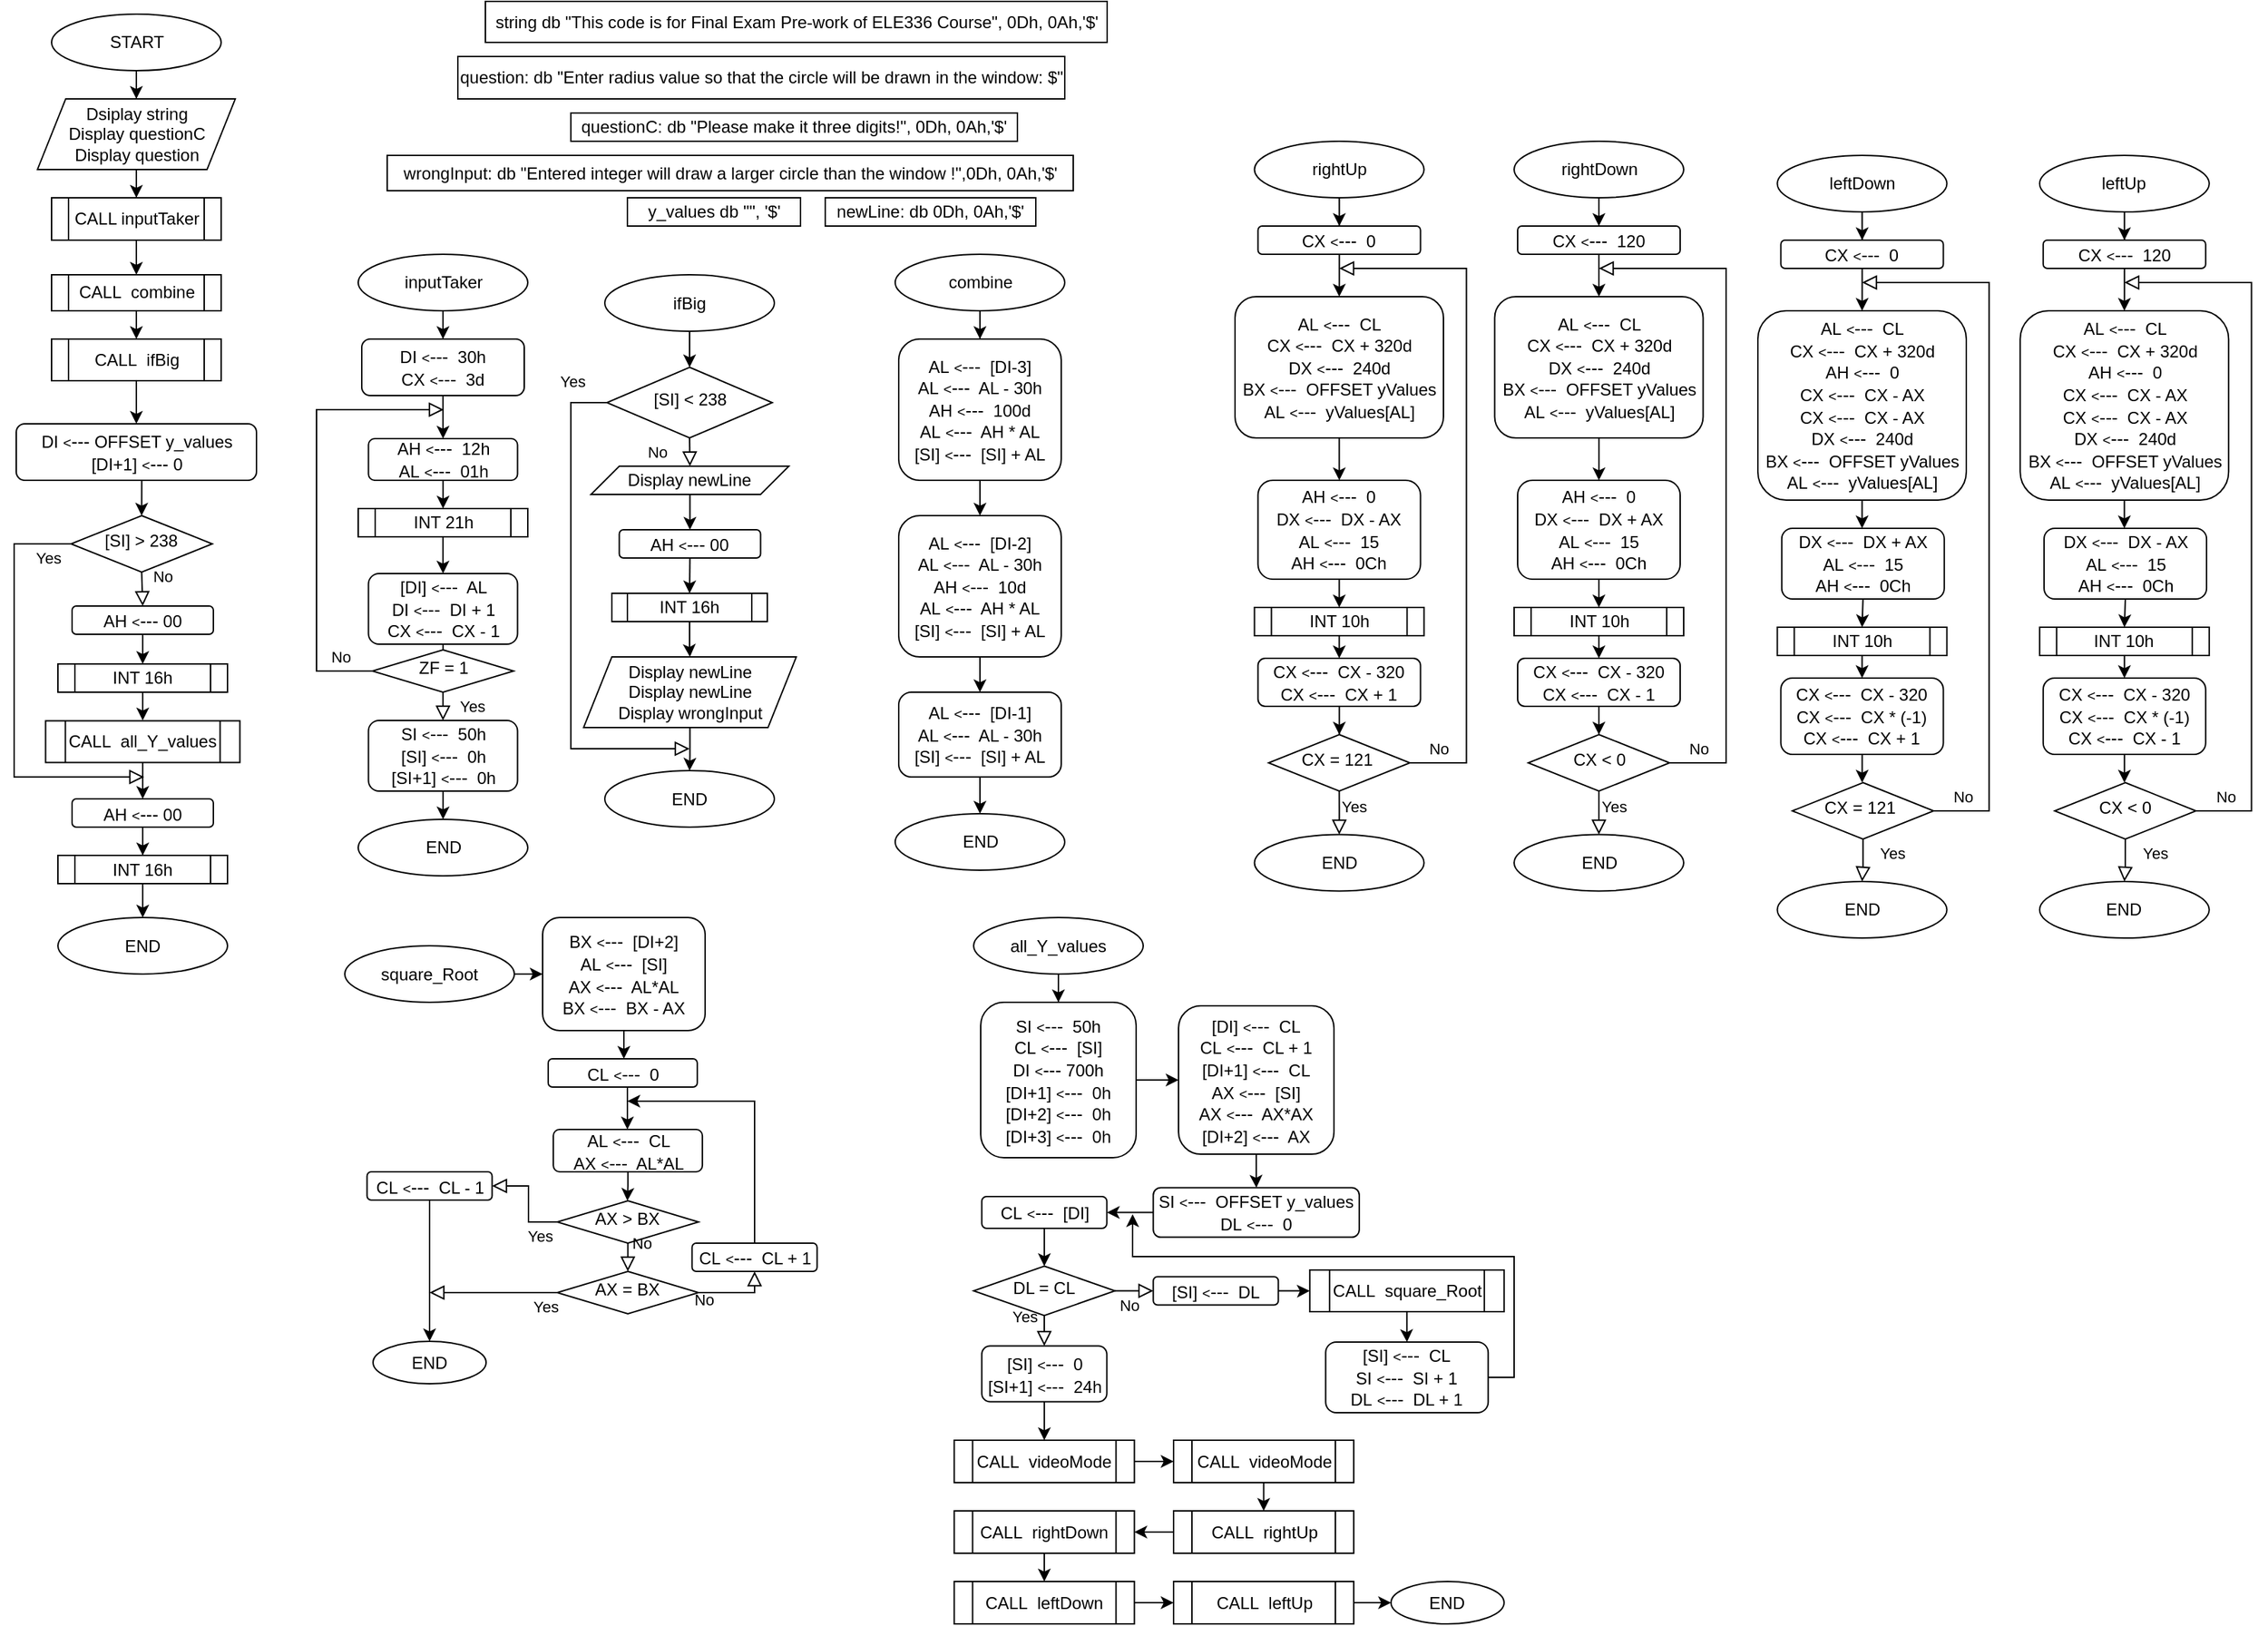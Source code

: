 <mxfile version="18.0.5" type="github">
  <diagram id="C5RBs43oDa-KdzZeNtuy" name="Page-1">
    <mxGraphModel dx="1705" dy="1861" grid="1" gridSize="10" guides="1" tooltips="1" connect="1" arrows="1" fold="1" page="1" pageScale="1" pageWidth="827" pageHeight="1169" math="0" shadow="0">
      <root>
        <mxCell id="WIyWlLk6GJQsqaUBKTNV-0" />
        <mxCell id="WIyWlLk6GJQsqaUBKTNV-1" parent="WIyWlLk6GJQsqaUBKTNV-0" />
        <mxCell id="YdiF8NEJK3TXLWIDRS3v-0" value="" style="edgeStyle=orthogonalEdgeStyle;rounded=0;orthogonalLoop=1;jettySize=auto;html=1;" parent="WIyWlLk6GJQsqaUBKTNV-1" source="YdiF8NEJK3TXLWIDRS3v-1" target="YdiF8NEJK3TXLWIDRS3v-5" edge="1">
          <mxGeometry relative="1" as="geometry" />
        </mxCell>
        <mxCell id="YdiF8NEJK3TXLWIDRS3v-1" value="START" style="ellipse;whiteSpace=wrap;html=1;" parent="WIyWlLk6GJQsqaUBKTNV-1" vertex="1">
          <mxGeometry x="72.5" y="-1150" width="120" height="40" as="geometry" />
        </mxCell>
        <mxCell id="YdiF8NEJK3TXLWIDRS3v-2" style="edgeStyle=orthogonalEdgeStyle;rounded=0;orthogonalLoop=1;jettySize=auto;html=1;exitX=0.5;exitY=1;exitDx=0;exitDy=0;fontSize=9;" parent="WIyWlLk6GJQsqaUBKTNV-1" edge="1">
          <mxGeometry relative="1" as="geometry">
            <mxPoint x="992" y="-630" as="sourcePoint" />
            <mxPoint x="992" y="-630" as="targetPoint" />
          </mxGeometry>
        </mxCell>
        <mxCell id="YdiF8NEJK3TXLWIDRS3v-4" value="" style="edgeStyle=orthogonalEdgeStyle;rounded=0;orthogonalLoop=1;jettySize=auto;html=1;" parent="WIyWlLk6GJQsqaUBKTNV-1" source="YdiF8NEJK3TXLWIDRS3v-5" target="YdiF8NEJK3TXLWIDRS3v-7" edge="1">
          <mxGeometry relative="1" as="geometry" />
        </mxCell>
        <mxCell id="YdiF8NEJK3TXLWIDRS3v-5" value="Dsiplay string&lt;br&gt;Display questionC&lt;br&gt;Display question" style="shape=parallelogram;perimeter=parallelogramPerimeter;whiteSpace=wrap;html=1;fixedSize=1;" parent="WIyWlLk6GJQsqaUBKTNV-1" vertex="1">
          <mxGeometry x="62.5" y="-1090" width="140" height="50" as="geometry" />
        </mxCell>
        <mxCell id="YdiF8NEJK3TXLWIDRS3v-6" value="" style="edgeStyle=orthogonalEdgeStyle;rounded=0;orthogonalLoop=1;jettySize=auto;html=1;" parent="WIyWlLk6GJQsqaUBKTNV-1" source="YdiF8NEJK3TXLWIDRS3v-7" target="YdiF8NEJK3TXLWIDRS3v-9" edge="1">
          <mxGeometry relative="1" as="geometry" />
        </mxCell>
        <mxCell id="YdiF8NEJK3TXLWIDRS3v-7" value="CALL inputTaker" style="shape=process;whiteSpace=wrap;html=1;backgroundOutline=1;" parent="WIyWlLk6GJQsqaUBKTNV-1" vertex="1">
          <mxGeometry x="72.5" y="-1020" width="120" height="30" as="geometry" />
        </mxCell>
        <mxCell id="YdiF8NEJK3TXLWIDRS3v-8" style="edgeStyle=orthogonalEdgeStyle;rounded=0;orthogonalLoop=1;jettySize=auto;html=1;exitX=0.5;exitY=1;exitDx=0;exitDy=0;entryX=0.5;entryY=0;entryDx=0;entryDy=0;" parent="WIyWlLk6GJQsqaUBKTNV-1" source="YdiF8NEJK3TXLWIDRS3v-9" target="YdiF8NEJK3TXLWIDRS3v-11" edge="1">
          <mxGeometry relative="1" as="geometry" />
        </mxCell>
        <mxCell id="YdiF8NEJK3TXLWIDRS3v-9" value="CALL&amp;nbsp; combine" style="shape=process;whiteSpace=wrap;html=1;backgroundOutline=1;" parent="WIyWlLk6GJQsqaUBKTNV-1" vertex="1">
          <mxGeometry x="72.5" y="-965.5" width="120" height="25.5" as="geometry" />
        </mxCell>
        <mxCell id="YdiF8NEJK3TXLWIDRS3v-10" value="" style="edgeStyle=orthogonalEdgeStyle;rounded=0;orthogonalLoop=1;jettySize=auto;html=1;" parent="WIyWlLk6GJQsqaUBKTNV-1" source="YdiF8NEJK3TXLWIDRS3v-11" target="YdiF8NEJK3TXLWIDRS3v-13" edge="1">
          <mxGeometry relative="1" as="geometry" />
        </mxCell>
        <mxCell id="YdiF8NEJK3TXLWIDRS3v-11" value="CALL&amp;nbsp; ifBig" style="shape=process;whiteSpace=wrap;html=1;backgroundOutline=1;" parent="WIyWlLk6GJQsqaUBKTNV-1" vertex="1">
          <mxGeometry x="72.5" y="-920" width="120" height="29.5" as="geometry" />
        </mxCell>
        <mxCell id="YdiF8NEJK3TXLWIDRS3v-155" style="edgeStyle=orthogonalEdgeStyle;rounded=0;orthogonalLoop=1;jettySize=auto;html=1;exitX=0.5;exitY=1;exitDx=0;exitDy=0;entryX=0.5;entryY=0;entryDx=0;entryDy=0;" parent="WIyWlLk6GJQsqaUBKTNV-1" source="YdiF8NEJK3TXLWIDRS3v-13" target="YdiF8NEJK3TXLWIDRS3v-14" edge="1">
          <mxGeometry relative="1" as="geometry" />
        </mxCell>
        <mxCell id="YdiF8NEJK3TXLWIDRS3v-13" value="DI&amp;nbsp;&lt;font style=&quot;font-size: 10px&quot;&gt;&amp;lt;&lt;/font&gt;&lt;font style=&quot;font-size: 13px&quot;&gt;---&lt;/font&gt;&amp;nbsp;OFFSET y_values&lt;br&gt;[DI+1]&amp;nbsp;&lt;font style=&quot;font-size: 10px;&quot;&gt;&amp;lt;&lt;/font&gt;&lt;font style=&quot;font-size: 13px;&quot;&gt;---&lt;/font&gt;&amp;nbsp;0" style="rounded=1;whiteSpace=wrap;html=1;fontSize=12;glass=0;strokeWidth=1;shadow=0;" parent="WIyWlLk6GJQsqaUBKTNV-1" vertex="1">
          <mxGeometry x="47.5" y="-860" width="170" height="40" as="geometry" />
        </mxCell>
        <mxCell id="YdiF8NEJK3TXLWIDRS3v-14" value="[SI] &amp;gt; 238" style="rhombus;whiteSpace=wrap;html=1;shadow=0;fontFamily=Helvetica;fontSize=12;align=center;strokeWidth=1;spacing=6;spacingTop=-4;" parent="WIyWlLk6GJQsqaUBKTNV-1" vertex="1">
          <mxGeometry x="86.25" y="-795" width="100" height="40" as="geometry" />
        </mxCell>
        <mxCell id="YdiF8NEJK3TXLWIDRS3v-15" value="No" style="edgeStyle=orthogonalEdgeStyle;rounded=0;html=1;jettySize=auto;orthogonalLoop=1;fontSize=11;endArrow=block;endFill=0;endSize=8;strokeWidth=1;shadow=0;labelBackgroundColor=none;exitX=0.5;exitY=1;exitDx=0;exitDy=0;entryX=0.5;entryY=0;entryDx=0;entryDy=0;" parent="WIyWlLk6GJQsqaUBKTNV-1" source="YdiF8NEJK3TXLWIDRS3v-14" target="YdiF8NEJK3TXLWIDRS3v-157" edge="1">
          <mxGeometry x="-0.682" y="14" relative="1" as="geometry">
            <mxPoint as="offset" />
            <mxPoint x="137" y="-730" as="targetPoint" />
            <Array as="points" />
            <mxPoint x="135.25" y="-695.5" as="sourcePoint" />
          </mxGeometry>
        </mxCell>
        <mxCell id="YdiF8NEJK3TXLWIDRS3v-16" value="Yes" style="rounded=0;html=1;jettySize=auto;orthogonalLoop=1;fontSize=11;endArrow=block;endFill=0;endSize=8;strokeWidth=1;shadow=0;labelBackgroundColor=none;edgeStyle=orthogonalEdgeStyle;exitX=0;exitY=0.5;exitDx=0;exitDy=0;" parent="WIyWlLk6GJQsqaUBKTNV-1" source="YdiF8NEJK3TXLWIDRS3v-14" edge="1">
          <mxGeometry x="-0.892" y="10" relative="1" as="geometry">
            <mxPoint as="offset" />
            <mxPoint x="138" y="-610" as="targetPoint" />
            <Array as="points">
              <mxPoint x="46" y="-775" />
              <mxPoint x="46" y="-610" />
              <mxPoint x="138" y="-610" />
            </Array>
            <mxPoint x="85.25" y="-775.5" as="sourcePoint" />
          </mxGeometry>
        </mxCell>
        <mxCell id="YdiF8NEJK3TXLWIDRS3v-20" style="edgeStyle=orthogonalEdgeStyle;rounded=0;orthogonalLoop=1;jettySize=auto;html=1;exitX=0.5;exitY=1;exitDx=0;exitDy=0;entryX=0.5;entryY=0;entryDx=0;entryDy=0;" parent="WIyWlLk6GJQsqaUBKTNV-1" source="YdiF8NEJK3TXLWIDRS3v-21" target="YdiF8NEJK3TXLWIDRS3v-150" edge="1">
          <mxGeometry relative="1" as="geometry">
            <mxPoint x="137.765" y="-589.75" as="targetPoint" />
          </mxGeometry>
        </mxCell>
        <mxCell id="YdiF8NEJK3TXLWIDRS3v-21" value="CALL&amp;nbsp; all_Y_values" style="shape=process;whiteSpace=wrap;html=1;backgroundOutline=1;" parent="WIyWlLk6GJQsqaUBKTNV-1" vertex="1">
          <mxGeometry x="68.26" y="-649.75" width="137.5" height="29.5" as="geometry" />
        </mxCell>
        <mxCell id="YdiF8NEJK3TXLWIDRS3v-26" value="END" style="ellipse;whiteSpace=wrap;html=1;" parent="WIyWlLk6GJQsqaUBKTNV-1" vertex="1">
          <mxGeometry x="77.01" y="-510.5" width="120" height="40" as="geometry" />
        </mxCell>
        <mxCell id="YdiF8NEJK3TXLWIDRS3v-27" value="string db &quot;This code is for Final Exam Pre-work of ELE336 Course&quot;, 0Dh, 0Ah,&#39;$&#39;" style="rounded=0;whiteSpace=wrap;html=1;" parent="WIyWlLk6GJQsqaUBKTNV-1" vertex="1">
          <mxGeometry x="379.5" y="-1159" width="440" height="29" as="geometry" />
        </mxCell>
        <mxCell id="YdiF8NEJK3TXLWIDRS3v-28" value="question: db &quot;Enter radius value so that the circle will be drawn in the window: $&quot;" style="rounded=0;whiteSpace=wrap;html=1;" parent="WIyWlLk6GJQsqaUBKTNV-1" vertex="1">
          <mxGeometry x="360" y="-1120" width="429.5" height="30" as="geometry" />
        </mxCell>
        <mxCell id="YdiF8NEJK3TXLWIDRS3v-29" value="questionC: db &quot;Please make it three digits!&quot;, 0Dh, 0Ah,&#39;$&#39;" style="rounded=0;whiteSpace=wrap;html=1;" parent="WIyWlLk6GJQsqaUBKTNV-1" vertex="1">
          <mxGeometry x="440" y="-1080" width="316" height="20" as="geometry" />
        </mxCell>
        <mxCell id="YdiF8NEJK3TXLWIDRS3v-30" value="wrongInput: db &quot;Entered integer will draw a larger circle than the window !&quot;,0Dh, 0Ah,&#39;$&#39;" style="rounded=0;whiteSpace=wrap;html=1;" parent="WIyWlLk6GJQsqaUBKTNV-1" vertex="1">
          <mxGeometry x="310" y="-1050" width="485.5" height="25" as="geometry" />
        </mxCell>
        <mxCell id="YdiF8NEJK3TXLWIDRS3v-31" value="y_values db &quot;&quot;, &#39;$&#39;" style="rounded=0;whiteSpace=wrap;html=1;" parent="WIyWlLk6GJQsqaUBKTNV-1" vertex="1">
          <mxGeometry x="480" y="-1020" width="122.5" height="20" as="geometry" />
        </mxCell>
        <mxCell id="YdiF8NEJK3TXLWIDRS3v-32" value="newLine: db 0Dh, 0Ah,&#39;$&#39;" style="rounded=0;whiteSpace=wrap;html=1;" parent="WIyWlLk6GJQsqaUBKTNV-1" vertex="1">
          <mxGeometry x="620" y="-1020" width="149" height="20" as="geometry" />
        </mxCell>
        <mxCell id="YdiF8NEJK3TXLWIDRS3v-33" value="" style="edgeStyle=orthogonalEdgeStyle;rounded=0;orthogonalLoop=1;jettySize=auto;html=1;" parent="WIyWlLk6GJQsqaUBKTNV-1" source="YdiF8NEJK3TXLWIDRS3v-34" target="YdiF8NEJK3TXLWIDRS3v-36" edge="1">
          <mxGeometry relative="1" as="geometry" />
        </mxCell>
        <mxCell id="YdiF8NEJK3TXLWIDRS3v-34" value="inputTaker" style="ellipse;whiteSpace=wrap;html=1;" parent="WIyWlLk6GJQsqaUBKTNV-1" vertex="1">
          <mxGeometry x="289.5" y="-980" width="120" height="40" as="geometry" />
        </mxCell>
        <mxCell id="YdiF8NEJK3TXLWIDRS3v-35" value="" style="edgeStyle=orthogonalEdgeStyle;rounded=0;orthogonalLoop=1;jettySize=auto;html=1;" parent="WIyWlLk6GJQsqaUBKTNV-1" source="YdiF8NEJK3TXLWIDRS3v-36" target="YdiF8NEJK3TXLWIDRS3v-38" edge="1">
          <mxGeometry relative="1" as="geometry" />
        </mxCell>
        <mxCell id="YdiF8NEJK3TXLWIDRS3v-36" value="DI&amp;nbsp;&lt;font style=&quot;font-size: 10px&quot;&gt;&amp;lt;&lt;/font&gt;&lt;font style=&quot;font-size: 13px&quot;&gt;---&lt;/font&gt;&amp;nbsp; 30h&lt;br&gt;CX&amp;nbsp;&lt;font style=&quot;font-size: 10px&quot;&gt;&amp;lt;&lt;/font&gt;&lt;font style=&quot;font-size: 13px&quot;&gt;---&lt;/font&gt;&amp;nbsp; 3d" style="rounded=1;whiteSpace=wrap;html=1;fontSize=12;glass=0;strokeWidth=1;shadow=0;" parent="WIyWlLk6GJQsqaUBKTNV-1" vertex="1">
          <mxGeometry x="292" y="-920" width="115" height="40" as="geometry" />
        </mxCell>
        <mxCell id="YdiF8NEJK3TXLWIDRS3v-37" value="" style="edgeStyle=orthogonalEdgeStyle;rounded=0;orthogonalLoop=1;jettySize=auto;html=1;" parent="WIyWlLk6GJQsqaUBKTNV-1" source="YdiF8NEJK3TXLWIDRS3v-38" target="YdiF8NEJK3TXLWIDRS3v-40" edge="1">
          <mxGeometry relative="1" as="geometry" />
        </mxCell>
        <mxCell id="YdiF8NEJK3TXLWIDRS3v-38" value="AH&amp;nbsp;&lt;font style=&quot;font-size: 10px&quot;&gt;&amp;lt;&lt;/font&gt;&lt;font style=&quot;font-size: 13px&quot;&gt;---&lt;/font&gt;&amp;nbsp; 12h&lt;br&gt;AL&amp;nbsp;&lt;font style=&quot;font-size: 10px&quot;&gt;&amp;lt;&lt;/font&gt;&lt;font style=&quot;font-size: 13px&quot;&gt;---&lt;/font&gt;&amp;nbsp; 01h" style="rounded=1;whiteSpace=wrap;html=1;fontSize=12;glass=0;strokeWidth=1;shadow=0;" parent="WIyWlLk6GJQsqaUBKTNV-1" vertex="1">
          <mxGeometry x="296.75" y="-849.5" width="105.5" height="29.5" as="geometry" />
        </mxCell>
        <mxCell id="YdiF8NEJK3TXLWIDRS3v-39" value="" style="edgeStyle=orthogonalEdgeStyle;rounded=0;orthogonalLoop=1;jettySize=auto;html=1;" parent="WIyWlLk6GJQsqaUBKTNV-1" source="YdiF8NEJK3TXLWIDRS3v-40" target="YdiF8NEJK3TXLWIDRS3v-42" edge="1">
          <mxGeometry relative="1" as="geometry" />
        </mxCell>
        <mxCell id="YdiF8NEJK3TXLWIDRS3v-40" value="INT 21h" style="shape=process;whiteSpace=wrap;html=1;backgroundOutline=1;" parent="WIyWlLk6GJQsqaUBKTNV-1" vertex="1">
          <mxGeometry x="289.5" y="-800" width="120" height="20" as="geometry" />
        </mxCell>
        <mxCell id="YdiF8NEJK3TXLWIDRS3v-41" value="" style="edgeStyle=orthogonalEdgeStyle;rounded=0;orthogonalLoop=1;jettySize=auto;html=1;" parent="WIyWlLk6GJQsqaUBKTNV-1" source="YdiF8NEJK3TXLWIDRS3v-42" target="YdiF8NEJK3TXLWIDRS3v-43" edge="1">
          <mxGeometry relative="1" as="geometry" />
        </mxCell>
        <mxCell id="YdiF8NEJK3TXLWIDRS3v-42" value="[DI]&amp;nbsp;&lt;font style=&quot;font-size: 10px&quot;&gt;&amp;lt;&lt;/font&gt;&lt;font style=&quot;font-size: 13px&quot;&gt;---&lt;/font&gt;&amp;nbsp; AL&lt;br&gt;DI&amp;nbsp;&lt;font style=&quot;font-size: 10px&quot;&gt;&amp;lt;&lt;/font&gt;&lt;font style=&quot;font-size: 13px&quot;&gt;---&lt;/font&gt;&amp;nbsp; DI + 1&lt;br&gt;CX&amp;nbsp;&lt;font style=&quot;font-size: 10px&quot;&gt;&amp;lt;&lt;/font&gt;&lt;font style=&quot;font-size: 13px&quot;&gt;---&lt;/font&gt;&amp;nbsp; CX - 1" style="rounded=1;whiteSpace=wrap;html=1;fontSize=12;glass=0;strokeWidth=1;shadow=0;" parent="WIyWlLk6GJQsqaUBKTNV-1" vertex="1">
          <mxGeometry x="296.75" y="-754" width="105.5" height="50" as="geometry" />
        </mxCell>
        <mxCell id="YdiF8NEJK3TXLWIDRS3v-43" value="ZF = 1" style="rhombus;whiteSpace=wrap;html=1;shadow=0;fontFamily=Helvetica;fontSize=12;align=center;strokeWidth=1;spacing=6;spacingTop=-4;" parent="WIyWlLk6GJQsqaUBKTNV-1" vertex="1">
          <mxGeometry x="299.5" y="-700" width="100" height="30" as="geometry" />
        </mxCell>
        <mxCell id="YdiF8NEJK3TXLWIDRS3v-44" value="Yes" style="rounded=0;html=1;jettySize=auto;orthogonalLoop=1;fontSize=11;endArrow=block;endFill=0;endSize=8;strokeWidth=1;shadow=0;labelBackgroundColor=none;edgeStyle=orthogonalEdgeStyle;exitX=0.5;exitY=1;exitDx=0;exitDy=0;entryX=0.5;entryY=0;entryDx=0;entryDy=0;" parent="WIyWlLk6GJQsqaUBKTNV-1" source="YdiF8NEJK3TXLWIDRS3v-43" target="YdiF8NEJK3TXLWIDRS3v-47" edge="1">
          <mxGeometry x="0.001" y="20" relative="1" as="geometry">
            <mxPoint as="offset" />
            <mxPoint x="470" y="-660" as="targetPoint" />
            <Array as="points">
              <mxPoint x="350" y="-650" />
              <mxPoint x="350" y="-625" />
            </Array>
            <mxPoint x="331.5" y="-638.75" as="sourcePoint" />
          </mxGeometry>
        </mxCell>
        <mxCell id="YdiF8NEJK3TXLWIDRS3v-45" value="No" style="edgeStyle=orthogonalEdgeStyle;rounded=0;html=1;jettySize=auto;orthogonalLoop=1;fontSize=11;endArrow=block;endFill=0;endSize=8;strokeWidth=1;shadow=0;labelBackgroundColor=none;exitX=0;exitY=0.5;exitDx=0;exitDy=0;" parent="WIyWlLk6GJQsqaUBKTNV-1" source="YdiF8NEJK3TXLWIDRS3v-43" edge="1">
          <mxGeometry x="-0.857" y="-10" relative="1" as="geometry">
            <mxPoint as="offset" />
            <mxPoint x="350" y="-870" as="targetPoint" />
            <Array as="points">
              <mxPoint x="260" y="-685" />
            </Array>
            <mxPoint x="140" y="-715" as="sourcePoint" />
          </mxGeometry>
        </mxCell>
        <mxCell id="YdiF8NEJK3TXLWIDRS3v-46" value="" style="edgeStyle=orthogonalEdgeStyle;rounded=0;orthogonalLoop=1;jettySize=auto;html=1;" parent="WIyWlLk6GJQsqaUBKTNV-1" source="YdiF8NEJK3TXLWIDRS3v-47" target="YdiF8NEJK3TXLWIDRS3v-48" edge="1">
          <mxGeometry relative="1" as="geometry" />
        </mxCell>
        <mxCell id="YdiF8NEJK3TXLWIDRS3v-47" value="SI&amp;nbsp;&lt;font style=&quot;font-size: 10px&quot;&gt;&amp;lt;&lt;/font&gt;&lt;font style=&quot;font-size: 13px&quot;&gt;---&lt;/font&gt;&amp;nbsp; 50h&lt;br&gt;[SI]&amp;nbsp;&lt;font style=&quot;font-size: 10px&quot;&gt;&amp;lt;&lt;/font&gt;&lt;font style=&quot;font-size: 13px&quot;&gt;---&lt;/font&gt;&amp;nbsp; 0h&lt;br&gt;[SI+1]&amp;nbsp;&lt;font style=&quot;font-size: 10px;&quot;&gt;&amp;lt;&lt;/font&gt;&lt;font style=&quot;font-size: 13px;&quot;&gt;---&lt;/font&gt;&amp;nbsp; 0h" style="rounded=1;whiteSpace=wrap;html=1;fontSize=12;glass=0;strokeWidth=1;shadow=0;" parent="WIyWlLk6GJQsqaUBKTNV-1" vertex="1">
          <mxGeometry x="296.75" y="-650" width="105.5" height="50" as="geometry" />
        </mxCell>
        <mxCell id="YdiF8NEJK3TXLWIDRS3v-48" value="END" style="ellipse;whiteSpace=wrap;html=1;" parent="WIyWlLk6GJQsqaUBKTNV-1" vertex="1">
          <mxGeometry x="289.5" y="-580" width="120" height="40" as="geometry" />
        </mxCell>
        <mxCell id="YdiF8NEJK3TXLWIDRS3v-49" value="" style="edgeStyle=orthogonalEdgeStyle;rounded=0;orthogonalLoop=1;jettySize=auto;html=1;entryX=0.5;entryY=0;entryDx=0;entryDy=0;" parent="WIyWlLk6GJQsqaUBKTNV-1" source="YdiF8NEJK3TXLWIDRS3v-50" target="YdiF8NEJK3TXLWIDRS3v-53" edge="1">
          <mxGeometry relative="1" as="geometry">
            <mxPoint x="523" y="-920" as="targetPoint" />
          </mxGeometry>
        </mxCell>
        <mxCell id="YdiF8NEJK3TXLWIDRS3v-50" value="ifBig" style="ellipse;whiteSpace=wrap;html=1;" parent="WIyWlLk6GJQsqaUBKTNV-1" vertex="1">
          <mxGeometry x="464" y="-965.5" width="120" height="40" as="geometry" />
        </mxCell>
        <mxCell id="YdiF8NEJK3TXLWIDRS3v-53" value="[SI] &amp;lt; 238" style="rhombus;whiteSpace=wrap;html=1;shadow=0;fontFamily=Helvetica;fontSize=12;align=center;strokeWidth=1;spacing=6;spacingTop=-4;" parent="WIyWlLk6GJQsqaUBKTNV-1" vertex="1">
          <mxGeometry x="465.5" y="-900" width="117" height="50" as="geometry" />
        </mxCell>
        <mxCell id="YdiF8NEJK3TXLWIDRS3v-54" value="No" style="rounded=0;html=1;jettySize=auto;orthogonalLoop=1;fontSize=11;endArrow=block;endFill=0;endSize=8;strokeWidth=1;shadow=0;labelBackgroundColor=none;edgeStyle=orthogonalEdgeStyle;exitX=0.5;exitY=1;exitDx=0;exitDy=0;entryX=0.5;entryY=0;entryDx=0;entryDy=0;" parent="WIyWlLk6GJQsqaUBKTNV-1" source="YdiF8NEJK3TXLWIDRS3v-53" target="YdiF8NEJK3TXLWIDRS3v-73" edge="1">
          <mxGeometry y="-23" relative="1" as="geometry">
            <mxPoint as="offset" />
            <mxPoint x="523" y="-830" as="targetPoint" />
            <Array as="points" />
            <mxPoint x="359.5" y="-660" as="sourcePoint" />
          </mxGeometry>
        </mxCell>
        <mxCell id="YdiF8NEJK3TXLWIDRS3v-55" value="Yes" style="rounded=0;html=1;jettySize=auto;orthogonalLoop=1;fontSize=11;endArrow=block;endFill=0;endSize=8;strokeWidth=1;shadow=0;labelBackgroundColor=none;edgeStyle=orthogonalEdgeStyle;exitX=0;exitY=0.5;exitDx=0;exitDy=0;" parent="WIyWlLk6GJQsqaUBKTNV-1" source="YdiF8NEJK3TXLWIDRS3v-53" edge="1">
          <mxGeometry x="-0.86" y="-15" relative="1" as="geometry">
            <mxPoint as="offset" />
            <mxPoint x="524" y="-630" as="targetPoint" />
            <Array as="points">
              <mxPoint x="440" y="-875" />
            </Array>
            <mxPoint x="460" y="-860" as="sourcePoint" />
          </mxGeometry>
        </mxCell>
        <mxCell id="YdiF8NEJK3TXLWIDRS3v-165" style="edgeStyle=orthogonalEdgeStyle;rounded=0;orthogonalLoop=1;jettySize=auto;html=1;exitX=0.5;exitY=1;exitDx=0;exitDy=0;entryX=0.5;entryY=0;entryDx=0;entryDy=0;" parent="WIyWlLk6GJQsqaUBKTNV-1" source="YdiF8NEJK3TXLWIDRS3v-73" target="YdiF8NEJK3TXLWIDRS3v-75" edge="1">
          <mxGeometry relative="1" as="geometry" />
        </mxCell>
        <mxCell id="YdiF8NEJK3TXLWIDRS3v-73" value="Display newLine&lt;br&gt;" style="shape=parallelogram;perimeter=parallelogramPerimeter;whiteSpace=wrap;html=1;fixedSize=1;" parent="WIyWlLk6GJQsqaUBKTNV-1" vertex="1">
          <mxGeometry x="454.25" y="-830" width="140" height="20" as="geometry" />
        </mxCell>
        <mxCell id="YdiF8NEJK3TXLWIDRS3v-163" value="" style="edgeStyle=orthogonalEdgeStyle;rounded=0;orthogonalLoop=1;jettySize=auto;html=1;exitX=0.5;exitY=1;exitDx=0;exitDy=0;entryX=0.5;entryY=0;entryDx=0;entryDy=0;" parent="WIyWlLk6GJQsqaUBKTNV-1" source="YdiF8NEJK3TXLWIDRS3v-75" target="YdiF8NEJK3TXLWIDRS3v-77" edge="1">
          <mxGeometry relative="1" as="geometry">
            <mxPoint x="530" y="-740" as="targetPoint" />
            <Array as="points" />
          </mxGeometry>
        </mxCell>
        <mxCell id="YdiF8NEJK3TXLWIDRS3v-75" value="AH&amp;nbsp;&lt;font style=&quot;font-size: 10px&quot;&gt;&amp;lt;&lt;/font&gt;&lt;font style=&quot;font-size: 13px&quot;&gt;---&lt;/font&gt;&amp;nbsp;00" style="rounded=1;whiteSpace=wrap;html=1;fontSize=12;glass=0;strokeWidth=1;shadow=0;" parent="WIyWlLk6GJQsqaUBKTNV-1" vertex="1">
          <mxGeometry x="474.25" y="-785" width="100" height="20" as="geometry" />
        </mxCell>
        <mxCell id="YdiF8NEJK3TXLWIDRS3v-76" value="" style="edgeStyle=orthogonalEdgeStyle;rounded=0;orthogonalLoop=1;jettySize=auto;html=1;" parent="WIyWlLk6GJQsqaUBKTNV-1" source="YdiF8NEJK3TXLWIDRS3v-77" target="YdiF8NEJK3TXLWIDRS3v-79" edge="1">
          <mxGeometry relative="1" as="geometry" />
        </mxCell>
        <mxCell id="YdiF8NEJK3TXLWIDRS3v-77" value="INT 16h" style="shape=process;whiteSpace=wrap;html=1;backgroundOutline=1;" parent="WIyWlLk6GJQsqaUBKTNV-1" vertex="1">
          <mxGeometry x="469" y="-740" width="110" height="20" as="geometry" />
        </mxCell>
        <mxCell id="YdiF8NEJK3TXLWIDRS3v-78" value="" style="edgeStyle=orthogonalEdgeStyle;rounded=0;orthogonalLoop=1;jettySize=auto;html=1;" parent="WIyWlLk6GJQsqaUBKTNV-1" source="YdiF8NEJK3TXLWIDRS3v-79" target="YdiF8NEJK3TXLWIDRS3v-80" edge="1">
          <mxGeometry relative="1" as="geometry" />
        </mxCell>
        <mxCell id="YdiF8NEJK3TXLWIDRS3v-79" value="Display newLine&lt;br&gt;Display newLine&lt;br&gt;Display wrongInput" style="shape=parallelogram;perimeter=parallelogramPerimeter;whiteSpace=wrap;html=1;fixedSize=1;" parent="WIyWlLk6GJQsqaUBKTNV-1" vertex="1">
          <mxGeometry x="449" y="-695" width="150.5" height="50" as="geometry" />
        </mxCell>
        <mxCell id="YdiF8NEJK3TXLWIDRS3v-80" value="END" style="ellipse;whiteSpace=wrap;html=1;" parent="WIyWlLk6GJQsqaUBKTNV-1" vertex="1">
          <mxGeometry x="464" y="-614.5" width="120" height="40" as="geometry" />
        </mxCell>
        <mxCell id="YdiF8NEJK3TXLWIDRS3v-81" value="" style="edgeStyle=orthogonalEdgeStyle;rounded=0;orthogonalLoop=1;jettySize=auto;html=1;" parent="WIyWlLk6GJQsqaUBKTNV-1" source="YdiF8NEJK3TXLWIDRS3v-82" target="YdiF8NEJK3TXLWIDRS3v-84" edge="1">
          <mxGeometry relative="1" as="geometry" />
        </mxCell>
        <mxCell id="YdiF8NEJK3TXLWIDRS3v-82" value="combine" style="ellipse;whiteSpace=wrap;html=1;" parent="WIyWlLk6GJQsqaUBKTNV-1" vertex="1">
          <mxGeometry x="669.5" y="-980" width="120" height="40" as="geometry" />
        </mxCell>
        <mxCell id="YdiF8NEJK3TXLWIDRS3v-83" value="" style="edgeStyle=orthogonalEdgeStyle;rounded=0;orthogonalLoop=1;jettySize=auto;html=1;" parent="WIyWlLk6GJQsqaUBKTNV-1" source="YdiF8NEJK3TXLWIDRS3v-84" target="YdiF8NEJK3TXLWIDRS3v-86" edge="1">
          <mxGeometry relative="1" as="geometry" />
        </mxCell>
        <mxCell id="YdiF8NEJK3TXLWIDRS3v-84" value="AL&amp;nbsp;&lt;font style=&quot;font-size: 10px&quot;&gt;&amp;lt;&lt;/font&gt;&lt;font style=&quot;font-size: 13px&quot;&gt;---&lt;/font&gt;&amp;nbsp; [DI-3]&lt;br&gt;AL&amp;nbsp;&lt;font style=&quot;font-size: 10px&quot;&gt;&amp;lt;&lt;/font&gt;&lt;font style=&quot;font-size: 13px&quot;&gt;---&lt;/font&gt;&amp;nbsp; AL - 30h&lt;br&gt;AH&amp;nbsp;&lt;font style=&quot;font-size: 10px&quot;&gt;&amp;lt;&lt;/font&gt;&lt;font style=&quot;font-size: 13px&quot;&gt;---&lt;/font&gt;&amp;nbsp; 100d&lt;br&gt;AL&amp;nbsp;&lt;font style=&quot;font-size: 10px&quot;&gt;&amp;lt;&lt;/font&gt;&lt;font style=&quot;font-size: 13px&quot;&gt;---&lt;/font&gt;&amp;nbsp; AH * AL&lt;br&gt;[SI]&amp;nbsp;&lt;font style=&quot;font-size: 10px&quot;&gt;&amp;lt;&lt;/font&gt;&lt;font style=&quot;font-size: 13px&quot;&gt;---&lt;/font&gt;&amp;nbsp; [SI] + AL" style="rounded=1;whiteSpace=wrap;html=1;fontSize=12;glass=0;strokeWidth=1;shadow=0;" parent="WIyWlLk6GJQsqaUBKTNV-1" vertex="1">
          <mxGeometry x="672" y="-920" width="115" height="100" as="geometry" />
        </mxCell>
        <mxCell id="YdiF8NEJK3TXLWIDRS3v-85" value="" style="edgeStyle=orthogonalEdgeStyle;rounded=0;orthogonalLoop=1;jettySize=auto;html=1;" parent="WIyWlLk6GJQsqaUBKTNV-1" source="YdiF8NEJK3TXLWIDRS3v-86" target="YdiF8NEJK3TXLWIDRS3v-88" edge="1">
          <mxGeometry relative="1" as="geometry" />
        </mxCell>
        <mxCell id="YdiF8NEJK3TXLWIDRS3v-86" value="AL&amp;nbsp;&lt;font style=&quot;font-size: 10px&quot;&gt;&amp;lt;&lt;/font&gt;&lt;font style=&quot;font-size: 13px&quot;&gt;---&lt;/font&gt;&amp;nbsp; [DI-2]&lt;br&gt;AL&amp;nbsp;&lt;font style=&quot;font-size: 10px&quot;&gt;&amp;lt;&lt;/font&gt;&lt;font style=&quot;font-size: 13px&quot;&gt;---&lt;/font&gt;&amp;nbsp; AL - 30h&lt;br&gt;AH&amp;nbsp;&lt;font style=&quot;font-size: 10px&quot;&gt;&amp;lt;&lt;/font&gt;&lt;font style=&quot;font-size: 13px&quot;&gt;---&lt;/font&gt;&amp;nbsp; 10d&lt;br&gt;AL&amp;nbsp;&lt;font style=&quot;font-size: 10px&quot;&gt;&amp;lt;&lt;/font&gt;&lt;font style=&quot;font-size: 13px&quot;&gt;---&lt;/font&gt;&amp;nbsp; AH * AL&lt;br&gt;[SI]&amp;nbsp;&lt;font style=&quot;font-size: 10px&quot;&gt;&amp;lt;&lt;/font&gt;&lt;font style=&quot;font-size: 13px&quot;&gt;---&lt;/font&gt;&amp;nbsp; [SI] + AL" style="rounded=1;whiteSpace=wrap;html=1;fontSize=12;glass=0;strokeWidth=1;shadow=0;" parent="WIyWlLk6GJQsqaUBKTNV-1" vertex="1">
          <mxGeometry x="672" y="-795" width="115" height="100" as="geometry" />
        </mxCell>
        <mxCell id="YdiF8NEJK3TXLWIDRS3v-87" value="" style="edgeStyle=orthogonalEdgeStyle;rounded=0;orthogonalLoop=1;jettySize=auto;html=1;" parent="WIyWlLk6GJQsqaUBKTNV-1" source="YdiF8NEJK3TXLWIDRS3v-88" target="YdiF8NEJK3TXLWIDRS3v-89" edge="1">
          <mxGeometry relative="1" as="geometry" />
        </mxCell>
        <mxCell id="YdiF8NEJK3TXLWIDRS3v-88" value="AL&amp;nbsp;&lt;font style=&quot;font-size: 10px&quot;&gt;&amp;lt;&lt;/font&gt;&lt;font style=&quot;font-size: 13px&quot;&gt;---&lt;/font&gt;&amp;nbsp; [DI-1]&lt;br&gt;AL&amp;nbsp;&lt;font style=&quot;font-size: 10px&quot;&gt;&amp;lt;&lt;/font&gt;&lt;font style=&quot;font-size: 13px&quot;&gt;---&lt;/font&gt;&amp;nbsp; AL - 30h&lt;br&gt;[SI]&amp;nbsp;&lt;font style=&quot;font-size: 10px&quot;&gt;&amp;lt;&lt;/font&gt;&lt;font style=&quot;font-size: 13px&quot;&gt;---&lt;/font&gt;&amp;nbsp; [SI] + AL" style="rounded=1;whiteSpace=wrap;html=1;fontSize=12;glass=0;strokeWidth=1;shadow=0;" parent="WIyWlLk6GJQsqaUBKTNV-1" vertex="1">
          <mxGeometry x="672" y="-670" width="115" height="60" as="geometry" />
        </mxCell>
        <mxCell id="YdiF8NEJK3TXLWIDRS3v-89" value="END" style="ellipse;whiteSpace=wrap;html=1;" parent="WIyWlLk6GJQsqaUBKTNV-1" vertex="1">
          <mxGeometry x="669.5" y="-584" width="120" height="40" as="geometry" />
        </mxCell>
        <mxCell id="YdiF8NEJK3TXLWIDRS3v-90" value="" style="edgeStyle=orthogonalEdgeStyle;rounded=0;orthogonalLoop=1;jettySize=auto;html=1;" parent="WIyWlLk6GJQsqaUBKTNV-1" source="YdiF8NEJK3TXLWIDRS3v-91" target="YdiF8NEJK3TXLWIDRS3v-93" edge="1">
          <mxGeometry relative="1" as="geometry" />
        </mxCell>
        <mxCell id="YdiF8NEJK3TXLWIDRS3v-91" value="square_Root" style="ellipse;whiteSpace=wrap;html=1;" parent="WIyWlLk6GJQsqaUBKTNV-1" vertex="1">
          <mxGeometry x="280.0" y="-490.5" width="120" height="40" as="geometry" />
        </mxCell>
        <mxCell id="YdiF8NEJK3TXLWIDRS3v-92" value="" style="edgeStyle=orthogonalEdgeStyle;rounded=0;orthogonalLoop=1;jettySize=auto;html=1;" parent="WIyWlLk6GJQsqaUBKTNV-1" source="YdiF8NEJK3TXLWIDRS3v-93" target="YdiF8NEJK3TXLWIDRS3v-95" edge="1">
          <mxGeometry relative="1" as="geometry" />
        </mxCell>
        <mxCell id="YdiF8NEJK3TXLWIDRS3v-93" value="BX&amp;nbsp;&lt;font style=&quot;font-size: 10px&quot;&gt;&amp;lt;&lt;/font&gt;&lt;font style=&quot;font-size: 13px&quot;&gt;---&lt;/font&gt;&amp;nbsp; [DI+2]&lt;br&gt;AL&amp;nbsp;&lt;font style=&quot;font-size: 10px&quot;&gt;&amp;lt;&lt;/font&gt;&lt;font style=&quot;font-size: 13px&quot;&gt;---&lt;/font&gt;&amp;nbsp; [SI]&lt;br&gt;AX&amp;nbsp;&lt;font style=&quot;font-size: 10px&quot;&gt;&amp;lt;&lt;/font&gt;&lt;font style=&quot;font-size: 13px&quot;&gt;---&lt;/font&gt;&amp;nbsp; AL*AL&lt;br&gt;BX&amp;nbsp;&lt;font style=&quot;font-size: 10px&quot;&gt;&amp;lt;&lt;/font&gt;&lt;font style=&quot;font-size: 13px&quot;&gt;---&lt;/font&gt;&amp;nbsp; BX - AX" style="rounded=1;whiteSpace=wrap;html=1;fontSize=12;glass=0;strokeWidth=1;shadow=0;" parent="WIyWlLk6GJQsqaUBKTNV-1" vertex="1">
          <mxGeometry x="420" y="-510.5" width="115" height="80" as="geometry" />
        </mxCell>
        <mxCell id="YdiF8NEJK3TXLWIDRS3v-94" value="" style="edgeStyle=orthogonalEdgeStyle;rounded=0;orthogonalLoop=1;jettySize=auto;html=1;" parent="WIyWlLk6GJQsqaUBKTNV-1" source="YdiF8NEJK3TXLWIDRS3v-95" target="YdiF8NEJK3TXLWIDRS3v-100" edge="1">
          <mxGeometry relative="1" as="geometry">
            <Array as="points">
              <mxPoint x="480" y="-370.5" />
              <mxPoint x="480" y="-370.5" />
            </Array>
          </mxGeometry>
        </mxCell>
        <mxCell id="YdiF8NEJK3TXLWIDRS3v-95" value="CL&amp;nbsp;&lt;font style=&quot;font-size: 10px&quot;&gt;&amp;lt;&lt;/font&gt;&lt;font style=&quot;font-size: 13px&quot;&gt;---&lt;/font&gt;&amp;nbsp; 0" style="rounded=1;whiteSpace=wrap;html=1;fontSize=12;glass=0;strokeWidth=1;shadow=0;" parent="WIyWlLk6GJQsqaUBKTNV-1" vertex="1">
          <mxGeometry x="423.94" y="-410.5" width="105.5" height="20" as="geometry" />
        </mxCell>
        <mxCell id="YdiF8NEJK3TXLWIDRS3v-96" value="AX &amp;gt; BX" style="rhombus;whiteSpace=wrap;html=1;shadow=0;fontFamily=Helvetica;fontSize=12;align=center;strokeWidth=1;spacing=6;spacingTop=-4;" parent="WIyWlLk6GJQsqaUBKTNV-1" vertex="1">
          <mxGeometry x="430.32" y="-310" width="100" height="30" as="geometry" />
        </mxCell>
        <mxCell id="YdiF8NEJK3TXLWIDRS3v-97" value="No" style="rounded=0;html=1;jettySize=auto;orthogonalLoop=1;fontSize=11;endArrow=block;endFill=0;endSize=8;strokeWidth=1;shadow=0;labelBackgroundColor=none;edgeStyle=orthogonalEdgeStyle;exitX=0.5;exitY=1;exitDx=0;exitDy=0;entryX=0.5;entryY=0;entryDx=0;entryDy=0;" parent="WIyWlLk6GJQsqaUBKTNV-1" source="YdiF8NEJK3TXLWIDRS3v-96" target="YdiF8NEJK3TXLWIDRS3v-101" edge="1">
          <mxGeometry x="-1" y="10" relative="1" as="geometry">
            <mxPoint as="offset" />
            <mxPoint x="477.57" y="-240.5" as="targetPoint" />
            <Array as="points">
              <mxPoint x="480" y="-260.5" />
            </Array>
            <mxPoint x="459.57" y="-229.25" as="sourcePoint" />
          </mxGeometry>
        </mxCell>
        <mxCell id="YdiF8NEJK3TXLWIDRS3v-98" value="END" style="ellipse;whiteSpace=wrap;html=1;" parent="WIyWlLk6GJQsqaUBKTNV-1" vertex="1">
          <mxGeometry x="300" y="-210.5" width="80" height="30" as="geometry" />
        </mxCell>
        <mxCell id="YdiF8NEJK3TXLWIDRS3v-99" value="" style="edgeStyle=orthogonalEdgeStyle;rounded=0;orthogonalLoop=1;jettySize=auto;html=1;entryX=0.5;entryY=0;entryDx=0;entryDy=0;" parent="WIyWlLk6GJQsqaUBKTNV-1" source="YdiF8NEJK3TXLWIDRS3v-100" target="YdiF8NEJK3TXLWIDRS3v-96" edge="1">
          <mxGeometry relative="1" as="geometry">
            <mxPoint x="479.44" y="-290.5" as="targetPoint" />
            <Array as="points">
              <mxPoint x="480" y="-320.5" />
              <mxPoint x="480" y="-320.5" />
              <mxPoint x="480" y="-309.5" />
            </Array>
          </mxGeometry>
        </mxCell>
        <mxCell id="YdiF8NEJK3TXLWIDRS3v-100" value="AL&amp;nbsp;&lt;font style=&quot;font-size: 10px&quot;&gt;&amp;lt;&lt;/font&gt;&lt;font style=&quot;font-size: 13px&quot;&gt;---&lt;/font&gt;&amp;nbsp; CL&lt;br&gt;AX&amp;nbsp;&lt;font style=&quot;font-size: 10px&quot;&gt;&amp;lt;&lt;/font&gt;&lt;font style=&quot;font-size: 13px&quot;&gt;---&lt;/font&gt;&amp;nbsp; AL*AL&lt;span style=&quot;color: rgba(0 , 0 , 0 , 0) ; font-family: monospace ; font-size: 0px&quot;&gt;%3CmxGraphModel%3E%3Croot%3E%3CmxCell%20id%3D%220%22%2F%3E%3CmxCell%20id%3D%221%22%20parent%3D%220%22%2F%3E%3CmxCell%20id%3D%222%22%20value%3D%22CL%26amp%3Bnbsp%3B%26lt%3Bfont%20style%3D%26quot%3Bfont-size%3A%2010px%26quot%3B%26gt%3B%26amp%3Blt%3B%26lt%3B%2Ffont%26gt%3B%26lt%3Bfont%20style%3D%26quot%3Bfont-size%3A%2013px%26quot%3B%26gt%3B---%26lt%3B%2Ffont%26gt%3B%26amp%3Bnbsp%3B%2016%26lt%3Bbr%26gt%3B%22%20style%3D%22rounded%3D1%3BwhiteSpace%3Dwrap%3Bhtml%3D1%3BfontSize%3D12%3Bglass%3D0%3BstrokeWidth%3D1%3Bshadow%3D0%3B%22%20vertex%3D%221%22%20parent%3D%221%22%3E%3CmxGeometry%20x%3D%2274.5%22%20y%3D%22-220%22%20width%3D%22105.5%22%20height%3D%2220%22%20as%3D%22geometry%22%2F%3E%3C%2FmxCell%3E%3C%2Froot%3E%3C%2FmxGraphModel%3E&lt;/span&gt;" style="rounded=1;whiteSpace=wrap;html=1;fontSize=12;glass=0;strokeWidth=1;shadow=0;" parent="WIyWlLk6GJQsqaUBKTNV-1" vertex="1">
          <mxGeometry x="427.57" y="-360.5" width="105.5" height="30" as="geometry" />
        </mxCell>
        <mxCell id="YdiF8NEJK3TXLWIDRS3v-101" value="AX = BX" style="rhombus;whiteSpace=wrap;html=1;shadow=0;fontFamily=Helvetica;fontSize=12;align=center;strokeWidth=1;spacing=6;spacingTop=-4;" parent="WIyWlLk6GJQsqaUBKTNV-1" vertex="1">
          <mxGeometry x="430.32" y="-260" width="100" height="30" as="geometry" />
        </mxCell>
        <mxCell id="YdiF8NEJK3TXLWIDRS3v-102" value="Yes" style="rounded=0;html=1;jettySize=auto;orthogonalLoop=1;fontSize=11;endArrow=block;endFill=0;endSize=8;strokeWidth=1;shadow=0;labelBackgroundColor=none;edgeStyle=orthogonalEdgeStyle;exitX=0;exitY=0.5;exitDx=0;exitDy=0;entryX=1;entryY=0.5;entryDx=0;entryDy=0;" parent="WIyWlLk6GJQsqaUBKTNV-1" source="YdiF8NEJK3TXLWIDRS3v-96" target="YdiF8NEJK3TXLWIDRS3v-108" edge="1">
          <mxGeometry x="-0.67" y="10" relative="1" as="geometry">
            <mxPoint as="offset" />
            <mxPoint x="390" y="-310.5" as="targetPoint" />
            <Array as="points">
              <mxPoint x="410" y="-295.5" />
              <mxPoint x="410" y="-320.5" />
            </Array>
            <mxPoint x="450.38" y="-235.5" as="sourcePoint" />
          </mxGeometry>
        </mxCell>
        <mxCell id="YdiF8NEJK3TXLWIDRS3v-103" value="Yes" style="rounded=0;html=1;jettySize=auto;orthogonalLoop=1;fontSize=11;endArrow=block;endFill=0;endSize=8;strokeWidth=1;shadow=0;labelBackgroundColor=none;edgeStyle=orthogonalEdgeStyle;exitX=0;exitY=0.5;exitDx=0;exitDy=0;" parent="WIyWlLk6GJQsqaUBKTNV-1" source="YdiF8NEJK3TXLWIDRS3v-101" edge="1">
          <mxGeometry x="-0.812" y="10" relative="1" as="geometry">
            <mxPoint as="offset" />
            <mxPoint x="340" y="-245.5" as="targetPoint" />
            <Array as="points">
              <mxPoint x="340" y="-245.5" />
              <mxPoint x="390" y="-245.5" />
            </Array>
            <mxPoint x="539.44" y="-240.5" as="sourcePoint" />
          </mxGeometry>
        </mxCell>
        <mxCell id="YdiF8NEJK3TXLWIDRS3v-104" value="No" style="rounded=0;html=1;jettySize=auto;orthogonalLoop=1;fontSize=11;endArrow=block;endFill=0;endSize=8;strokeWidth=1;shadow=0;labelBackgroundColor=none;edgeStyle=orthogonalEdgeStyle;exitX=1;exitY=0.5;exitDx=0;exitDy=0;entryX=0.5;entryY=1;entryDx=0;entryDy=0;" parent="WIyWlLk6GJQsqaUBKTNV-1" source="YdiF8NEJK3TXLWIDRS3v-101" target="YdiF8NEJK3TXLWIDRS3v-106" edge="1">
          <mxGeometry x="-0.85" y="-5" relative="1" as="geometry">
            <mxPoint as="offset" />
            <mxPoint x="560" y="-245.5" as="targetPoint" />
            <Array as="points">
              <mxPoint x="570" y="-245.5" />
            </Array>
            <mxPoint x="487.57" y="-275.5" as="sourcePoint" />
          </mxGeometry>
        </mxCell>
        <mxCell id="YdiF8NEJK3TXLWIDRS3v-105" style="edgeStyle=orthogonalEdgeStyle;rounded=0;orthogonalLoop=1;jettySize=auto;html=1;exitX=0.5;exitY=0;exitDx=0;exitDy=0;" parent="WIyWlLk6GJQsqaUBKTNV-1" source="YdiF8NEJK3TXLWIDRS3v-106" edge="1">
          <mxGeometry relative="1" as="geometry">
            <mxPoint x="480" y="-380.5" as="targetPoint" />
            <Array as="points">
              <mxPoint x="570" y="-380.5" />
            </Array>
          </mxGeometry>
        </mxCell>
        <mxCell id="YdiF8NEJK3TXLWIDRS3v-106" value="CL&amp;nbsp;&lt;font style=&quot;font-size: 10px&quot;&gt;&amp;lt;&lt;/font&gt;&lt;font style=&quot;font-size: 13px&quot;&gt;---&lt;/font&gt;&amp;nbsp; CL + 1" style="rounded=1;whiteSpace=wrap;html=1;fontSize=12;glass=0;strokeWidth=1;shadow=0;" parent="WIyWlLk6GJQsqaUBKTNV-1" vertex="1">
          <mxGeometry x="525.75" y="-280" width="88.5" height="20" as="geometry" />
        </mxCell>
        <mxCell id="YdiF8NEJK3TXLWIDRS3v-107" style="edgeStyle=orthogonalEdgeStyle;rounded=0;orthogonalLoop=1;jettySize=auto;html=1;exitX=0.5;exitY=1;exitDx=0;exitDy=0;entryX=0.5;entryY=0;entryDx=0;entryDy=0;" parent="WIyWlLk6GJQsqaUBKTNV-1" source="YdiF8NEJK3TXLWIDRS3v-108" target="YdiF8NEJK3TXLWIDRS3v-98" edge="1">
          <mxGeometry relative="1" as="geometry">
            <mxPoint x="340" y="-240.5" as="targetPoint" />
            <Array as="points" />
          </mxGeometry>
        </mxCell>
        <mxCell id="YdiF8NEJK3TXLWIDRS3v-108" value="CL&amp;nbsp;&lt;font style=&quot;font-size: 10px&quot;&gt;&amp;lt;&lt;/font&gt;&lt;font style=&quot;font-size: 13px&quot;&gt;---&lt;/font&gt;&amp;nbsp; CL - 1" style="rounded=1;whiteSpace=wrap;html=1;fontSize=12;glass=0;strokeWidth=1;shadow=0;" parent="WIyWlLk6GJQsqaUBKTNV-1" vertex="1">
          <mxGeometry x="295.75" y="-330.5" width="88.5" height="20" as="geometry" />
        </mxCell>
        <mxCell id="YdiF8NEJK3TXLWIDRS3v-133" value="" style="edgeStyle=orthogonalEdgeStyle;rounded=0;orthogonalLoop=1;jettySize=auto;html=1;" parent="WIyWlLk6GJQsqaUBKTNV-1" source="YdiF8NEJK3TXLWIDRS3v-134" target="YdiF8NEJK3TXLWIDRS3v-136" edge="1">
          <mxGeometry relative="1" as="geometry" />
        </mxCell>
        <mxCell id="YdiF8NEJK3TXLWIDRS3v-134" value="all_Y_values" style="ellipse;whiteSpace=wrap;html=1;" parent="WIyWlLk6GJQsqaUBKTNV-1" vertex="1">
          <mxGeometry x="725.02" y="-510.5" width="120" height="40" as="geometry" />
        </mxCell>
        <mxCell id="YdiF8NEJK3TXLWIDRS3v-168" value="" style="edgeStyle=orthogonalEdgeStyle;rounded=0;orthogonalLoop=1;jettySize=auto;html=1;" parent="WIyWlLk6GJQsqaUBKTNV-1" source="YdiF8NEJK3TXLWIDRS3v-136" target="YdiF8NEJK3TXLWIDRS3v-167" edge="1">
          <mxGeometry relative="1" as="geometry" />
        </mxCell>
        <mxCell id="YdiF8NEJK3TXLWIDRS3v-136" value="SI&amp;nbsp;&lt;font style=&quot;font-size: 10px&quot;&gt;&amp;lt;&lt;/font&gt;&lt;font style=&quot;font-size: 13px&quot;&gt;---&lt;/font&gt;&amp;nbsp; 50h&lt;br&gt;CL&amp;nbsp;&lt;font style=&quot;font-size: 10px;&quot;&gt;&amp;lt;&lt;/font&gt;&lt;font style=&quot;font-size: 13px;&quot;&gt;---&lt;/font&gt;&amp;nbsp; [SI]&lt;br&gt;DI&amp;nbsp;&lt;font style=&quot;font-size: 10px&quot;&gt;&amp;lt;&lt;/font&gt;&lt;font style=&quot;font-size: 13px&quot;&gt;---&lt;/font&gt;&amp;nbsp;700h&lt;br&gt;[DI+1]&amp;nbsp;&lt;font style=&quot;font-size: 10px;&quot;&gt;&amp;lt;&lt;/font&gt;&lt;font style=&quot;font-size: 13px;&quot;&gt;---&lt;/font&gt;&amp;nbsp; 0h&lt;br&gt;[DI+2]&amp;nbsp;&lt;font style=&quot;font-size: 10px;&quot;&gt;&amp;lt;&lt;/font&gt;&lt;font style=&quot;font-size: 13px;&quot;&gt;---&lt;/font&gt;&amp;nbsp; 0h&lt;br&gt;[DI+3]&amp;nbsp;&lt;font style=&quot;font-size: 10px;&quot;&gt;&amp;lt;&lt;/font&gt;&lt;font style=&quot;font-size: 13px;&quot;&gt;---&lt;/font&gt;&amp;nbsp; 0h&lt;br&gt;" style="rounded=1;whiteSpace=wrap;html=1;fontSize=12;glass=0;strokeWidth=1;shadow=0;" parent="WIyWlLk6GJQsqaUBKTNV-1" vertex="1">
          <mxGeometry x="730.02" y="-450.5" width="110" height="110" as="geometry" />
        </mxCell>
        <mxCell id="YdiF8NEJK3TXLWIDRS3v-149" value="" style="edgeStyle=orthogonalEdgeStyle;rounded=0;orthogonalLoop=1;jettySize=auto;html=1;" parent="WIyWlLk6GJQsqaUBKTNV-1" source="YdiF8NEJK3TXLWIDRS3v-150" target="YdiF8NEJK3TXLWIDRS3v-152" edge="1">
          <mxGeometry relative="1" as="geometry" />
        </mxCell>
        <mxCell id="YdiF8NEJK3TXLWIDRS3v-150" value="AH&amp;nbsp;&lt;font style=&quot;font-size: 10px&quot;&gt;&amp;lt;&lt;/font&gt;&lt;font style=&quot;font-size: 13px&quot;&gt;---&lt;/font&gt;&amp;nbsp;00" style="rounded=1;whiteSpace=wrap;html=1;fontSize=12;glass=0;strokeWidth=1;shadow=0;" parent="WIyWlLk6GJQsqaUBKTNV-1" vertex="1">
          <mxGeometry x="87" y="-594.5" width="100" height="20" as="geometry" />
        </mxCell>
        <mxCell id="YdiF8NEJK3TXLWIDRS3v-161" value="" style="edgeStyle=orthogonalEdgeStyle;rounded=0;orthogonalLoop=1;jettySize=auto;html=1;" parent="WIyWlLk6GJQsqaUBKTNV-1" source="YdiF8NEJK3TXLWIDRS3v-152" target="YdiF8NEJK3TXLWIDRS3v-26" edge="1">
          <mxGeometry relative="1" as="geometry" />
        </mxCell>
        <mxCell id="YdiF8NEJK3TXLWIDRS3v-152" value="INT 16h" style="shape=process;whiteSpace=wrap;html=1;backgroundOutline=1;" parent="WIyWlLk6GJQsqaUBKTNV-1" vertex="1">
          <mxGeometry x="77" y="-554.5" width="120" height="20" as="geometry" />
        </mxCell>
        <mxCell id="YdiF8NEJK3TXLWIDRS3v-156" value="" style="edgeStyle=orthogonalEdgeStyle;rounded=0;orthogonalLoop=1;jettySize=auto;html=1;" parent="WIyWlLk6GJQsqaUBKTNV-1" source="YdiF8NEJK3TXLWIDRS3v-157" target="YdiF8NEJK3TXLWIDRS3v-158" edge="1">
          <mxGeometry relative="1" as="geometry" />
        </mxCell>
        <mxCell id="YdiF8NEJK3TXLWIDRS3v-157" value="AH&amp;nbsp;&lt;font style=&quot;font-size: 10px&quot;&gt;&amp;lt;&lt;/font&gt;&lt;font style=&quot;font-size: 13px&quot;&gt;---&lt;/font&gt;&amp;nbsp;00" style="rounded=1;whiteSpace=wrap;html=1;fontSize=12;glass=0;strokeWidth=1;shadow=0;" parent="WIyWlLk6GJQsqaUBKTNV-1" vertex="1">
          <mxGeometry x="87.01" y="-731" width="100" height="20" as="geometry" />
        </mxCell>
        <mxCell id="YdiF8NEJK3TXLWIDRS3v-160" style="edgeStyle=orthogonalEdgeStyle;rounded=0;orthogonalLoop=1;jettySize=auto;html=1;" parent="WIyWlLk6GJQsqaUBKTNV-1" source="YdiF8NEJK3TXLWIDRS3v-158" target="YdiF8NEJK3TXLWIDRS3v-21" edge="1">
          <mxGeometry relative="1" as="geometry" />
        </mxCell>
        <mxCell id="YdiF8NEJK3TXLWIDRS3v-158" value="INT 16h" style="shape=process;whiteSpace=wrap;html=1;backgroundOutline=1;" parent="WIyWlLk6GJQsqaUBKTNV-1" vertex="1">
          <mxGeometry x="77" y="-690" width="120" height="20" as="geometry" />
        </mxCell>
        <mxCell id="YdiF8NEJK3TXLWIDRS3v-171" value="" style="edgeStyle=orthogonalEdgeStyle;rounded=0;orthogonalLoop=1;jettySize=auto;html=1;" parent="WIyWlLk6GJQsqaUBKTNV-1" source="YdiF8NEJK3TXLWIDRS3v-167" target="YdiF8NEJK3TXLWIDRS3v-170" edge="1">
          <mxGeometry relative="1" as="geometry" />
        </mxCell>
        <mxCell id="YdiF8NEJK3TXLWIDRS3v-167" value="[DI]&amp;nbsp;&lt;font style=&quot;font-size: 10px;&quot;&gt;&amp;lt;&lt;/font&gt;&lt;font style=&quot;font-size: 13px;&quot;&gt;---&lt;/font&gt;&amp;nbsp; CL&lt;br&gt;CL&amp;nbsp;&lt;font style=&quot;font-size: 10px;&quot;&gt;&amp;lt;&lt;/font&gt;&lt;font style=&quot;font-size: 13px;&quot;&gt;---&lt;/font&gt;&amp;nbsp; CL + 1&lt;br&gt;[DI+1]&amp;nbsp;&lt;font style=&quot;font-size: 10px;&quot;&gt;&amp;lt;&lt;/font&gt;&lt;font style=&quot;font-size: 13px;&quot;&gt;---&lt;/font&gt;&amp;nbsp; CL&lt;br&gt;AX&amp;nbsp;&lt;font style=&quot;font-size: 10px;&quot;&gt;&amp;lt;&lt;/font&gt;&lt;font style=&quot;font-size: 13px;&quot;&gt;---&lt;/font&gt;&amp;nbsp; [SI]&lt;br&gt;AX&amp;nbsp;&lt;font style=&quot;font-size: 10px;&quot;&gt;&amp;lt;&lt;/font&gt;&lt;font style=&quot;font-size: 13px;&quot;&gt;---&lt;/font&gt;&amp;nbsp; AX*AX&lt;br&gt;[DI+2]&amp;nbsp;&lt;font style=&quot;font-size: 10px;&quot;&gt;&amp;lt;&lt;/font&gt;&lt;font style=&quot;font-size: 13px;&quot;&gt;---&lt;/font&gt;&amp;nbsp; AX" style="rounded=1;whiteSpace=wrap;html=1;fontSize=12;glass=0;strokeWidth=1;shadow=0;" parent="WIyWlLk6GJQsqaUBKTNV-1" vertex="1">
          <mxGeometry x="870.02" y="-448" width="110" height="105" as="geometry" />
        </mxCell>
        <mxCell id="YdiF8NEJK3TXLWIDRS3v-173" value="" style="edgeStyle=orthogonalEdgeStyle;rounded=0;orthogonalLoop=1;jettySize=auto;html=1;" parent="WIyWlLk6GJQsqaUBKTNV-1" source="YdiF8NEJK3TXLWIDRS3v-170" target="YdiF8NEJK3TXLWIDRS3v-172" edge="1">
          <mxGeometry relative="1" as="geometry">
            <Array as="points">
              <mxPoint x="827.52" y="-301.5" />
              <mxPoint x="827.52" y="-301.5" />
            </Array>
          </mxGeometry>
        </mxCell>
        <mxCell id="YdiF8NEJK3TXLWIDRS3v-170" value="SI&amp;nbsp;&lt;font style=&quot;font-size: 10px;&quot;&gt;&amp;lt;&lt;/font&gt;&lt;font style=&quot;font-size: 13px;&quot;&gt;---&lt;/font&gt;&amp;nbsp; OFFSET y_values&lt;br&gt;DL&amp;nbsp;&lt;font style=&quot;font-size: 10px;&quot;&gt;&amp;lt;&lt;/font&gt;&lt;font style=&quot;font-size: 13px;&quot;&gt;---&lt;/font&gt;&amp;nbsp; 0" style="rounded=1;whiteSpace=wrap;html=1;fontSize=12;glass=0;strokeWidth=1;shadow=0;" parent="WIyWlLk6GJQsqaUBKTNV-1" vertex="1">
          <mxGeometry x="852.15" y="-319.25" width="145.75" height="35" as="geometry" />
        </mxCell>
        <mxCell id="YdiF8NEJK3TXLWIDRS3v-179" style="edgeStyle=orthogonalEdgeStyle;rounded=0;orthogonalLoop=1;jettySize=auto;html=1;entryX=0.5;entryY=0;entryDx=0;entryDy=0;" parent="WIyWlLk6GJQsqaUBKTNV-1" source="YdiF8NEJK3TXLWIDRS3v-172" target="YdiF8NEJK3TXLWIDRS3v-174" edge="1">
          <mxGeometry relative="1" as="geometry" />
        </mxCell>
        <mxCell id="YdiF8NEJK3TXLWIDRS3v-172" value="CL&amp;nbsp;&lt;font style=&quot;font-size: 10px&quot;&gt;&amp;lt;&lt;/font&gt;&lt;font style=&quot;font-size: 13px&quot;&gt;---&lt;/font&gt;&amp;nbsp; [DI]" style="rounded=1;whiteSpace=wrap;html=1;fontSize=12;glass=0;strokeWidth=1;shadow=0;" parent="WIyWlLk6GJQsqaUBKTNV-1" vertex="1">
          <mxGeometry x="730.77" y="-313" width="88.5" height="22.5" as="geometry" />
        </mxCell>
        <mxCell id="YdiF8NEJK3TXLWIDRS3v-174" value="DL = CL" style="rhombus;whiteSpace=wrap;html=1;shadow=0;fontFamily=Helvetica;fontSize=12;align=center;strokeWidth=1;spacing=6;spacingTop=-4;" parent="WIyWlLk6GJQsqaUBKTNV-1" vertex="1">
          <mxGeometry x="725.02" y="-263.75" width="100" height="35" as="geometry" />
        </mxCell>
        <mxCell id="YdiF8NEJK3TXLWIDRS3v-175" value="No" style="rounded=0;html=1;jettySize=auto;orthogonalLoop=1;fontSize=11;endArrow=block;endFill=0;endSize=8;strokeWidth=1;shadow=0;labelBackgroundColor=none;edgeStyle=orthogonalEdgeStyle;exitX=1;exitY=0.5;exitDx=0;exitDy=0;entryX=0;entryY=0.5;entryDx=0;entryDy=0;" parent="WIyWlLk6GJQsqaUBKTNV-1" source="YdiF8NEJK3TXLWIDRS3v-174" target="YdiF8NEJK3TXLWIDRS3v-176" edge="1">
          <mxGeometry x="-0.311" y="-10" relative="1" as="geometry">
            <mxPoint as="offset" />
            <mxPoint x="938.08" y="-246.25" as="targetPoint" />
            <Array as="points">
              <mxPoint x="825.52" y="-246.5" />
            </Array>
            <mxPoint x="901.08" y="-191.25" as="sourcePoint" />
          </mxGeometry>
        </mxCell>
        <mxCell id="YdiF8NEJK3TXLWIDRS3v-182" value="" style="edgeStyle=orthogonalEdgeStyle;rounded=0;orthogonalLoop=1;jettySize=auto;html=1;" parent="WIyWlLk6GJQsqaUBKTNV-1" source="YdiF8NEJK3TXLWIDRS3v-176" target="YdiF8NEJK3TXLWIDRS3v-181" edge="1">
          <mxGeometry relative="1" as="geometry" />
        </mxCell>
        <mxCell id="YdiF8NEJK3TXLWIDRS3v-176" value="[SI]&amp;nbsp;&lt;font style=&quot;font-size: 10px&quot;&gt;&amp;lt;&lt;/font&gt;&lt;font style=&quot;font-size: 13px&quot;&gt;---&lt;/font&gt;&amp;nbsp; DL" style="rounded=1;whiteSpace=wrap;html=1;fontSize=12;glass=0;strokeWidth=1;shadow=0;" parent="WIyWlLk6GJQsqaUBKTNV-1" vertex="1">
          <mxGeometry x="852.15" y="-256.25" width="88.5" height="20" as="geometry" />
        </mxCell>
        <mxCell id="YdiF8NEJK3TXLWIDRS3v-177" value="Yes" style="rounded=0;html=1;jettySize=auto;orthogonalLoop=1;fontSize=11;endArrow=block;endFill=0;endSize=8;strokeWidth=1;shadow=0;labelBackgroundColor=none;edgeStyle=orthogonalEdgeStyle;exitX=0.5;exitY=1;exitDx=0;exitDy=0;entryX=0.5;entryY=0;entryDx=0;entryDy=0;" parent="WIyWlLk6GJQsqaUBKTNV-1" source="YdiF8NEJK3TXLWIDRS3v-174" target="YdiF8NEJK3TXLWIDRS3v-178" edge="1">
          <mxGeometry x="-0.937" y="-14" relative="1" as="geometry">
            <mxPoint as="offset" />
            <mxPoint x="832.33" y="-193.5" as="targetPoint" />
            <Array as="points">
              <mxPoint x="774.77" y="-217.75" />
              <mxPoint x="774.77" y="-217.75" />
            </Array>
            <mxPoint x="896.58" y="-233.5" as="sourcePoint" />
          </mxGeometry>
        </mxCell>
        <mxCell id="YdiF8NEJK3TXLWIDRS3v-200" style="edgeStyle=orthogonalEdgeStyle;rounded=0;orthogonalLoop=1;jettySize=auto;html=1;entryX=0.5;entryY=0;entryDx=0;entryDy=0;" parent="WIyWlLk6GJQsqaUBKTNV-1" source="YdiF8NEJK3TXLWIDRS3v-178" target="YdiF8NEJK3TXLWIDRS3v-188" edge="1">
          <mxGeometry relative="1" as="geometry" />
        </mxCell>
        <mxCell id="YdiF8NEJK3TXLWIDRS3v-178" value="[SI]&amp;nbsp;&lt;font style=&quot;font-size: 10px&quot;&gt;&amp;lt;&lt;/font&gt;&lt;font style=&quot;font-size: 13px&quot;&gt;---&lt;/font&gt;&amp;nbsp; 0&lt;br&gt;[SI+1]&amp;nbsp;&lt;font style=&quot;font-size: 10px;&quot;&gt;&amp;lt;&lt;/font&gt;&lt;font style=&quot;font-size: 13px;&quot;&gt;---&lt;/font&gt;&amp;nbsp; 24h" style="rounded=1;whiteSpace=wrap;html=1;fontSize=12;glass=0;strokeWidth=1;shadow=0;" parent="WIyWlLk6GJQsqaUBKTNV-1" vertex="1">
          <mxGeometry x="730.77" y="-207.25" width="88.5" height="39.5" as="geometry" />
        </mxCell>
        <mxCell id="YdiF8NEJK3TXLWIDRS3v-184" value="" style="edgeStyle=orthogonalEdgeStyle;rounded=0;orthogonalLoop=1;jettySize=auto;html=1;" parent="WIyWlLk6GJQsqaUBKTNV-1" source="YdiF8NEJK3TXLWIDRS3v-181" target="YdiF8NEJK3TXLWIDRS3v-183" edge="1">
          <mxGeometry relative="1" as="geometry" />
        </mxCell>
        <mxCell id="YdiF8NEJK3TXLWIDRS3v-181" value="CALL&amp;nbsp; square_Root" style="shape=process;whiteSpace=wrap;html=1;backgroundOutline=1;" parent="WIyWlLk6GJQsqaUBKTNV-1" vertex="1">
          <mxGeometry x="962.9" y="-261" width="137.5" height="29.5" as="geometry" />
        </mxCell>
        <mxCell id="YdiF8NEJK3TXLWIDRS3v-183" value="[SI]&amp;nbsp;&lt;font style=&quot;font-size: 10px&quot;&gt;&amp;lt;&lt;/font&gt;&lt;font style=&quot;font-size: 13px&quot;&gt;---&lt;/font&gt;&amp;nbsp; CL&lt;br&gt;SI&amp;nbsp;&lt;font style=&quot;font-size: 10px&quot;&gt;&amp;lt;&lt;/font&gt;&lt;font style=&quot;font-size: 13px&quot;&gt;---&lt;/font&gt;&amp;nbsp; SI + 1&lt;br&gt;DL&amp;nbsp;&lt;font style=&quot;font-size: 10px&quot;&gt;&amp;lt;&lt;/font&gt;&lt;font style=&quot;font-size: 13px&quot;&gt;---&lt;/font&gt;&amp;nbsp; DL + 1" style="rounded=1;whiteSpace=wrap;html=1;fontSize=12;glass=0;strokeWidth=1;shadow=0;" parent="WIyWlLk6GJQsqaUBKTNV-1" vertex="1">
          <mxGeometry x="974.15" y="-210" width="115" height="50" as="geometry" />
        </mxCell>
        <mxCell id="YdiF8NEJK3TXLWIDRS3v-185" style="edgeStyle=orthogonalEdgeStyle;rounded=0;orthogonalLoop=1;jettySize=auto;html=1;exitX=1;exitY=0.5;exitDx=0;exitDy=0;" parent="WIyWlLk6GJQsqaUBKTNV-1" source="YdiF8NEJK3TXLWIDRS3v-183" edge="1">
          <mxGeometry relative="1" as="geometry">
            <mxPoint x="837.52" y="-300.5" as="targetPoint" />
            <Array as="points">
              <mxPoint x="1107.52" y="-184.5" />
              <mxPoint x="1107.52" y="-270.5" />
              <mxPoint x="837.52" y="-270.5" />
            </Array>
            <mxPoint x="1087.52" y="-100.5" as="sourcePoint" />
          </mxGeometry>
        </mxCell>
        <mxCell id="YdiF8NEJK3TXLWIDRS3v-187" style="edgeStyle=orthogonalEdgeStyle;rounded=0;orthogonalLoop=1;jettySize=auto;html=1;exitX=1;exitY=0.5;exitDx=0;exitDy=0;" parent="WIyWlLk6GJQsqaUBKTNV-1" source="YdiF8NEJK3TXLWIDRS3v-188" target="YdiF8NEJK3TXLWIDRS3v-190" edge="1">
          <mxGeometry relative="1" as="geometry" />
        </mxCell>
        <mxCell id="YdiF8NEJK3TXLWIDRS3v-188" value="CALL&amp;nbsp; videoMode" style="shape=process;whiteSpace=wrap;html=1;backgroundOutline=1;" parent="WIyWlLk6GJQsqaUBKTNV-1" vertex="1">
          <mxGeometry x="711.27" y="-140.5" width="127.5" height="30" as="geometry" />
        </mxCell>
        <mxCell id="YdiF8NEJK3TXLWIDRS3v-189" style="edgeStyle=orthogonalEdgeStyle;rounded=0;orthogonalLoop=1;jettySize=auto;html=1;exitX=0.5;exitY=1;exitDx=0;exitDy=0;entryX=0.5;entryY=0;entryDx=0;entryDy=0;" parent="WIyWlLk6GJQsqaUBKTNV-1" source="YdiF8NEJK3TXLWIDRS3v-190" target="YdiF8NEJK3TXLWIDRS3v-191" edge="1">
          <mxGeometry relative="1" as="geometry" />
        </mxCell>
        <mxCell id="YdiF8NEJK3TXLWIDRS3v-190" value="CALL&amp;nbsp; videoMode" style="shape=process;whiteSpace=wrap;html=1;backgroundOutline=1;" parent="WIyWlLk6GJQsqaUBKTNV-1" vertex="1">
          <mxGeometry x="866.52" y="-140.5" width="127.5" height="30" as="geometry" />
        </mxCell>
        <mxCell id="YdiF8NEJK3TXLWIDRS3v-201" style="edgeStyle=orthogonalEdgeStyle;rounded=0;orthogonalLoop=1;jettySize=auto;html=1;entryX=1;entryY=0.5;entryDx=0;entryDy=0;" parent="WIyWlLk6GJQsqaUBKTNV-1" source="YdiF8NEJK3TXLWIDRS3v-191" target="YdiF8NEJK3TXLWIDRS3v-193" edge="1">
          <mxGeometry relative="1" as="geometry" />
        </mxCell>
        <mxCell id="YdiF8NEJK3TXLWIDRS3v-191" value="CALL&amp;nbsp; rightUp" style="shape=process;whiteSpace=wrap;html=1;backgroundOutline=1;" parent="WIyWlLk6GJQsqaUBKTNV-1" vertex="1">
          <mxGeometry x="866.52" y="-90.5" width="127.5" height="30" as="geometry" />
        </mxCell>
        <mxCell id="YdiF8NEJK3TXLWIDRS3v-193" value="CALL&amp;nbsp; rightDown" style="shape=process;whiteSpace=wrap;html=1;backgroundOutline=1;" parent="WIyWlLk6GJQsqaUBKTNV-1" vertex="1">
          <mxGeometry x="711.27" y="-90.5" width="127.5" height="30" as="geometry" />
        </mxCell>
        <mxCell id="YdiF8NEJK3TXLWIDRS3v-194" style="edgeStyle=orthogonalEdgeStyle;rounded=0;orthogonalLoop=1;jettySize=auto;html=1;exitX=0.5;exitY=1;exitDx=0;exitDy=0;entryX=0.5;entryY=0;entryDx=0;entryDy=0;" parent="WIyWlLk6GJQsqaUBKTNV-1" source="YdiF8NEJK3TXLWIDRS3v-193" target="YdiF8NEJK3TXLWIDRS3v-195" edge="1">
          <mxGeometry relative="1" as="geometry">
            <mxPoint x="780.65" y="44.5" as="sourcePoint" />
          </mxGeometry>
        </mxCell>
        <mxCell id="YdiF8NEJK3TXLWIDRS3v-202" value="" style="edgeStyle=orthogonalEdgeStyle;rounded=0;orthogonalLoop=1;jettySize=auto;html=1;" parent="WIyWlLk6GJQsqaUBKTNV-1" source="YdiF8NEJK3TXLWIDRS3v-195" target="YdiF8NEJK3TXLWIDRS3v-197" edge="1">
          <mxGeometry relative="1" as="geometry" />
        </mxCell>
        <mxCell id="YdiF8NEJK3TXLWIDRS3v-195" value="CALL&amp;nbsp; leftDown" style="shape=process;whiteSpace=wrap;html=1;backgroundOutline=1;" parent="WIyWlLk6GJQsqaUBKTNV-1" vertex="1">
          <mxGeometry x="711.27" y="-40.5" width="127.5" height="30" as="geometry" />
        </mxCell>
        <mxCell id="YdiF8NEJK3TXLWIDRS3v-204" value="" style="edgeStyle=orthogonalEdgeStyle;rounded=0;orthogonalLoop=1;jettySize=auto;html=1;" parent="WIyWlLk6GJQsqaUBKTNV-1" source="YdiF8NEJK3TXLWIDRS3v-197" target="YdiF8NEJK3TXLWIDRS3v-203" edge="1">
          <mxGeometry relative="1" as="geometry" />
        </mxCell>
        <mxCell id="YdiF8NEJK3TXLWIDRS3v-197" value="CALL&amp;nbsp; leftUp" style="shape=process;whiteSpace=wrap;html=1;backgroundOutline=1;" parent="WIyWlLk6GJQsqaUBKTNV-1" vertex="1">
          <mxGeometry x="866.52" y="-40.5" width="127.5" height="30" as="geometry" />
        </mxCell>
        <mxCell id="YdiF8NEJK3TXLWIDRS3v-203" value="END" style="ellipse;whiteSpace=wrap;html=1;" parent="WIyWlLk6GJQsqaUBKTNV-1" vertex="1">
          <mxGeometry x="1020.4" y="-40.5" width="80" height="30" as="geometry" />
        </mxCell>
        <mxCell id="EvXAjwJw0eVPZ_L2XmBR-0" value="" style="edgeStyle=orthogonalEdgeStyle;rounded=0;orthogonalLoop=1;jettySize=auto;html=1;" edge="1" parent="WIyWlLk6GJQsqaUBKTNV-1" source="EvXAjwJw0eVPZ_L2XmBR-1" target="EvXAjwJw0eVPZ_L2XmBR-3">
          <mxGeometry relative="1" as="geometry" />
        </mxCell>
        <mxCell id="EvXAjwJw0eVPZ_L2XmBR-1" value="rightUp" style="ellipse;whiteSpace=wrap;html=1;" vertex="1" parent="WIyWlLk6GJQsqaUBKTNV-1">
          <mxGeometry x="923.75" y="-1060" width="120" height="40" as="geometry" />
        </mxCell>
        <mxCell id="EvXAjwJw0eVPZ_L2XmBR-2" value="" style="edgeStyle=orthogonalEdgeStyle;rounded=0;orthogonalLoop=1;jettySize=auto;html=1;" edge="1" parent="WIyWlLk6GJQsqaUBKTNV-1" source="EvXAjwJw0eVPZ_L2XmBR-3" target="EvXAjwJw0eVPZ_L2XmBR-5">
          <mxGeometry relative="1" as="geometry" />
        </mxCell>
        <mxCell id="EvXAjwJw0eVPZ_L2XmBR-3" value="CX&amp;nbsp;&lt;font style=&quot;font-size: 10px&quot;&gt;&amp;lt;&lt;/font&gt;&lt;font style=&quot;font-size: 13px&quot;&gt;---&lt;/font&gt;&amp;nbsp; 0" style="rounded=1;whiteSpace=wrap;html=1;fontSize=12;glass=0;strokeWidth=1;shadow=0;" vertex="1" parent="WIyWlLk6GJQsqaUBKTNV-1">
          <mxGeometry x="926.25" y="-1000" width="115" height="20" as="geometry" />
        </mxCell>
        <mxCell id="EvXAjwJw0eVPZ_L2XmBR-4" value="" style="edgeStyle=orthogonalEdgeStyle;rounded=0;orthogonalLoop=1;jettySize=auto;html=1;" edge="1" parent="WIyWlLk6GJQsqaUBKTNV-1" source="EvXAjwJw0eVPZ_L2XmBR-5" target="EvXAjwJw0eVPZ_L2XmBR-7">
          <mxGeometry relative="1" as="geometry" />
        </mxCell>
        <mxCell id="EvXAjwJw0eVPZ_L2XmBR-5" value="AL&amp;nbsp;&lt;font style=&quot;font-size: 10px&quot;&gt;&amp;lt;&lt;/font&gt;&lt;font style=&quot;font-size: 13px&quot;&gt;---&lt;/font&gt;&amp;nbsp; CL&lt;br&gt;CX&amp;nbsp;&lt;font style=&quot;font-size: 10px&quot;&gt;&amp;lt;&lt;/font&gt;&lt;font style=&quot;font-size: 13px&quot;&gt;---&lt;/font&gt;&amp;nbsp; CX + 320d&lt;br&gt;DX&amp;nbsp;&lt;font style=&quot;font-size: 10px&quot;&gt;&amp;lt;&lt;/font&gt;&lt;font style=&quot;font-size: 13px&quot;&gt;---&lt;/font&gt;&amp;nbsp; 240d&lt;br&gt;BX&amp;nbsp;&lt;font style=&quot;font-size: 10px&quot;&gt;&amp;lt;&lt;/font&gt;&lt;font style=&quot;font-size: 13px&quot;&gt;---&lt;/font&gt;&amp;nbsp; OFFSET yValues&lt;br&gt;AL&amp;nbsp;&lt;font style=&quot;font-size: 10px&quot;&gt;&amp;lt;&lt;/font&gt;&lt;font style=&quot;font-size: 13px&quot;&gt;---&lt;/font&gt;&amp;nbsp; yValues[AL]" style="rounded=1;whiteSpace=wrap;html=1;fontSize=12;glass=0;strokeWidth=1;shadow=0;" vertex="1" parent="WIyWlLk6GJQsqaUBKTNV-1">
          <mxGeometry x="910" y="-950" width="147.5" height="100" as="geometry" />
        </mxCell>
        <mxCell id="EvXAjwJw0eVPZ_L2XmBR-6" style="edgeStyle=orthogonalEdgeStyle;rounded=0;orthogonalLoop=1;jettySize=auto;html=1;exitX=0.5;exitY=1;exitDx=0;exitDy=0;entryX=0.5;entryY=0;entryDx=0;entryDy=0;" edge="1" parent="WIyWlLk6GJQsqaUBKTNV-1" source="EvXAjwJw0eVPZ_L2XmBR-7" target="EvXAjwJw0eVPZ_L2XmBR-10">
          <mxGeometry relative="1" as="geometry" />
        </mxCell>
        <mxCell id="EvXAjwJw0eVPZ_L2XmBR-7" value="AH&amp;nbsp;&lt;font style=&quot;font-size: 10px&quot;&gt;&amp;lt;&lt;/font&gt;&lt;font style=&quot;font-size: 13px&quot;&gt;---&lt;/font&gt;&amp;nbsp; 0&lt;br&gt;DX&amp;nbsp;&lt;font style=&quot;font-size: 10px&quot;&gt;&amp;lt;&lt;/font&gt;&lt;font style=&quot;font-size: 13px&quot;&gt;---&lt;/font&gt;&amp;nbsp; DX - AX&lt;br&gt;AL&amp;nbsp;&lt;font style=&quot;font-size: 10px&quot;&gt;&amp;lt;&lt;/font&gt;&lt;font style=&quot;font-size: 13px&quot;&gt;---&lt;/font&gt;&amp;nbsp; 15&lt;br&gt;AH&amp;nbsp;&lt;font style=&quot;font-size: 10px&quot;&gt;&amp;lt;&lt;/font&gt;&lt;font style=&quot;font-size: 13px&quot;&gt;---&lt;/font&gt;&amp;nbsp; 0Ch" style="rounded=1;whiteSpace=wrap;html=1;fontSize=12;glass=0;strokeWidth=1;shadow=0;" vertex="1" parent="WIyWlLk6GJQsqaUBKTNV-1">
          <mxGeometry x="926.25" y="-820" width="115" height="70" as="geometry" />
        </mxCell>
        <mxCell id="EvXAjwJw0eVPZ_L2XmBR-8" value="END" style="ellipse;whiteSpace=wrap;html=1;" vertex="1" parent="WIyWlLk6GJQsqaUBKTNV-1">
          <mxGeometry x="923.75" y="-569.25" width="120" height="40" as="geometry" />
        </mxCell>
        <mxCell id="EvXAjwJw0eVPZ_L2XmBR-9" style="edgeStyle=orthogonalEdgeStyle;rounded=0;orthogonalLoop=1;jettySize=auto;html=1;exitX=0.5;exitY=1;exitDx=0;exitDy=0;entryX=0.5;entryY=0;entryDx=0;entryDy=0;" edge="1" parent="WIyWlLk6GJQsqaUBKTNV-1" source="EvXAjwJw0eVPZ_L2XmBR-10" target="EvXAjwJw0eVPZ_L2XmBR-12">
          <mxGeometry relative="1" as="geometry" />
        </mxCell>
        <mxCell id="EvXAjwJw0eVPZ_L2XmBR-10" value="INT 10h" style="shape=process;whiteSpace=wrap;html=1;backgroundOutline=1;" vertex="1" parent="WIyWlLk6GJQsqaUBKTNV-1">
          <mxGeometry x="923.75" y="-730" width="120" height="20" as="geometry" />
        </mxCell>
        <mxCell id="EvXAjwJw0eVPZ_L2XmBR-11" value="" style="edgeStyle=orthogonalEdgeStyle;rounded=0;orthogonalLoop=1;jettySize=auto;html=1;" edge="1" parent="WIyWlLk6GJQsqaUBKTNV-1" source="EvXAjwJw0eVPZ_L2XmBR-12" target="EvXAjwJw0eVPZ_L2XmBR-13">
          <mxGeometry relative="1" as="geometry" />
        </mxCell>
        <mxCell id="EvXAjwJw0eVPZ_L2XmBR-12" value="CX&amp;nbsp;&lt;font style=&quot;font-size: 10px&quot;&gt;&amp;lt;&lt;/font&gt;&lt;font style=&quot;font-size: 13px&quot;&gt;---&lt;/font&gt;&amp;nbsp; CX - 320&lt;br&gt;CX&amp;nbsp;&lt;font style=&quot;font-size: 10px&quot;&gt;&amp;lt;&lt;/font&gt;&lt;font style=&quot;font-size: 13px&quot;&gt;---&lt;/font&gt;&amp;nbsp; CX + 1" style="rounded=1;whiteSpace=wrap;html=1;fontSize=12;glass=0;strokeWidth=1;shadow=0;" vertex="1" parent="WIyWlLk6GJQsqaUBKTNV-1">
          <mxGeometry x="926.25" y="-694" width="115" height="34" as="geometry" />
        </mxCell>
        <mxCell id="EvXAjwJw0eVPZ_L2XmBR-13" value="CX = 121&amp;nbsp;" style="rhombus;whiteSpace=wrap;html=1;shadow=0;fontFamily=Helvetica;fontSize=12;align=center;strokeWidth=1;spacing=6;spacingTop=-4;" vertex="1" parent="WIyWlLk6GJQsqaUBKTNV-1">
          <mxGeometry x="933.75" y="-640" width="100" height="40" as="geometry" />
        </mxCell>
        <mxCell id="EvXAjwJw0eVPZ_L2XmBR-14" value="Yes" style="rounded=0;html=1;jettySize=auto;orthogonalLoop=1;fontSize=11;endArrow=block;endFill=0;endSize=8;strokeWidth=1;shadow=0;labelBackgroundColor=none;edgeStyle=orthogonalEdgeStyle;exitX=0.5;exitY=1;exitDx=0;exitDy=0;" edge="1" parent="WIyWlLk6GJQsqaUBKTNV-1" source="EvXAjwJw0eVPZ_L2XmBR-13" target="EvXAjwJw0eVPZ_L2XmBR-8">
          <mxGeometry x="0.187" y="10" relative="1" as="geometry">
            <mxPoint as="offset" />
            <mxPoint x="983.75" y="-570" as="targetPoint" />
            <Array as="points" />
            <mxPoint x="1091.25" y="-624.5" as="sourcePoint" />
          </mxGeometry>
        </mxCell>
        <mxCell id="EvXAjwJw0eVPZ_L2XmBR-15" value="No" style="edgeStyle=orthogonalEdgeStyle;rounded=0;html=1;jettySize=auto;orthogonalLoop=1;fontSize=11;endArrow=block;endFill=0;endSize=8;strokeWidth=1;shadow=0;labelBackgroundColor=none;exitX=1;exitY=0.5;exitDx=0;exitDy=0;" edge="1" parent="WIyWlLk6GJQsqaUBKTNV-1" source="EvXAjwJw0eVPZ_L2XmBR-13">
          <mxGeometry x="-0.917" y="10" relative="1" as="geometry">
            <mxPoint as="offset" />
            <mxPoint x="983.75" y="-970" as="targetPoint" />
            <Array as="points">
              <mxPoint x="1073.75" y="-620" />
              <mxPoint x="1073.75" y="-970" />
            </Array>
            <mxPoint x="633.75" y="-574" as="sourcePoint" />
          </mxGeometry>
        </mxCell>
        <mxCell id="EvXAjwJw0eVPZ_L2XmBR-16" value="" style="edgeStyle=orthogonalEdgeStyle;rounded=0;orthogonalLoop=1;jettySize=auto;html=1;" edge="1" parent="WIyWlLk6GJQsqaUBKTNV-1" source="EvXAjwJw0eVPZ_L2XmBR-17" target="EvXAjwJw0eVPZ_L2XmBR-19">
          <mxGeometry relative="1" as="geometry" />
        </mxCell>
        <mxCell id="EvXAjwJw0eVPZ_L2XmBR-17" value="rightDown" style="ellipse;whiteSpace=wrap;html=1;" vertex="1" parent="WIyWlLk6GJQsqaUBKTNV-1">
          <mxGeometry x="1107.5" y="-1060" width="120" height="40" as="geometry" />
        </mxCell>
        <mxCell id="EvXAjwJw0eVPZ_L2XmBR-18" value="" style="edgeStyle=orthogonalEdgeStyle;rounded=0;orthogonalLoop=1;jettySize=auto;html=1;" edge="1" parent="WIyWlLk6GJQsqaUBKTNV-1" source="EvXAjwJw0eVPZ_L2XmBR-19" target="EvXAjwJw0eVPZ_L2XmBR-21">
          <mxGeometry relative="1" as="geometry" />
        </mxCell>
        <mxCell id="EvXAjwJw0eVPZ_L2XmBR-19" value="CX&amp;nbsp;&lt;font style=&quot;font-size: 10px&quot;&gt;&amp;lt;&lt;/font&gt;&lt;font style=&quot;font-size: 13px&quot;&gt;---&lt;/font&gt;&amp;nbsp; 120" style="rounded=1;whiteSpace=wrap;html=1;fontSize=12;glass=0;strokeWidth=1;shadow=0;" vertex="1" parent="WIyWlLk6GJQsqaUBKTNV-1">
          <mxGeometry x="1110" y="-1000" width="115" height="20" as="geometry" />
        </mxCell>
        <mxCell id="EvXAjwJw0eVPZ_L2XmBR-20" value="" style="edgeStyle=orthogonalEdgeStyle;rounded=0;orthogonalLoop=1;jettySize=auto;html=1;" edge="1" parent="WIyWlLk6GJQsqaUBKTNV-1" source="EvXAjwJw0eVPZ_L2XmBR-21" target="EvXAjwJw0eVPZ_L2XmBR-23">
          <mxGeometry relative="1" as="geometry" />
        </mxCell>
        <mxCell id="EvXAjwJw0eVPZ_L2XmBR-21" value="AL&amp;nbsp;&lt;font style=&quot;font-size: 10px&quot;&gt;&amp;lt;&lt;/font&gt;&lt;font style=&quot;font-size: 13px&quot;&gt;---&lt;/font&gt;&amp;nbsp; CL&lt;br&gt;CX&amp;nbsp;&lt;font style=&quot;font-size: 10px&quot;&gt;&amp;lt;&lt;/font&gt;&lt;font style=&quot;font-size: 13px&quot;&gt;---&lt;/font&gt;&amp;nbsp; CX + 320d&lt;br&gt;DX&amp;nbsp;&lt;font style=&quot;font-size: 10px&quot;&gt;&amp;lt;&lt;/font&gt;&lt;font style=&quot;font-size: 13px&quot;&gt;---&lt;/font&gt;&amp;nbsp; 240d&lt;br&gt;BX&amp;nbsp;&lt;font style=&quot;font-size: 10px&quot;&gt;&amp;lt;&lt;/font&gt;&lt;font style=&quot;font-size: 13px&quot;&gt;---&lt;/font&gt;&amp;nbsp; OFFSET yValues&lt;br&gt;AL&amp;nbsp;&lt;font style=&quot;font-size: 10px&quot;&gt;&amp;lt;&lt;/font&gt;&lt;font style=&quot;font-size: 13px&quot;&gt;---&lt;/font&gt;&amp;nbsp; yValues[AL]" style="rounded=1;whiteSpace=wrap;html=1;fontSize=12;glass=0;strokeWidth=1;shadow=0;" vertex="1" parent="WIyWlLk6GJQsqaUBKTNV-1">
          <mxGeometry x="1093.75" y="-950" width="147.5" height="100" as="geometry" />
        </mxCell>
        <mxCell id="EvXAjwJw0eVPZ_L2XmBR-22" style="edgeStyle=orthogonalEdgeStyle;rounded=0;orthogonalLoop=1;jettySize=auto;html=1;exitX=0.5;exitY=1;exitDx=0;exitDy=0;entryX=0.5;entryY=0;entryDx=0;entryDy=0;" edge="1" parent="WIyWlLk6GJQsqaUBKTNV-1" source="EvXAjwJw0eVPZ_L2XmBR-23" target="EvXAjwJw0eVPZ_L2XmBR-26">
          <mxGeometry relative="1" as="geometry" />
        </mxCell>
        <mxCell id="EvXAjwJw0eVPZ_L2XmBR-23" value="AH&amp;nbsp;&lt;font style=&quot;font-size: 10px&quot;&gt;&amp;lt;&lt;/font&gt;&lt;font style=&quot;font-size: 13px&quot;&gt;---&lt;/font&gt;&amp;nbsp; 0&lt;br&gt;DX&amp;nbsp;&lt;font style=&quot;font-size: 10px&quot;&gt;&amp;lt;&lt;/font&gt;&lt;font style=&quot;font-size: 13px&quot;&gt;---&lt;/font&gt;&amp;nbsp; DX + AX&lt;br&gt;AL&amp;nbsp;&lt;font style=&quot;font-size: 10px&quot;&gt;&amp;lt;&lt;/font&gt;&lt;font style=&quot;font-size: 13px&quot;&gt;---&lt;/font&gt;&amp;nbsp; 15&lt;br&gt;AH&amp;nbsp;&lt;font style=&quot;font-size: 10px&quot;&gt;&amp;lt;&lt;/font&gt;&lt;font style=&quot;font-size: 13px&quot;&gt;---&lt;/font&gt;&amp;nbsp; 0Ch" style="rounded=1;whiteSpace=wrap;html=1;fontSize=12;glass=0;strokeWidth=1;shadow=0;" vertex="1" parent="WIyWlLk6GJQsqaUBKTNV-1">
          <mxGeometry x="1110" y="-820" width="115" height="70" as="geometry" />
        </mxCell>
        <mxCell id="EvXAjwJw0eVPZ_L2XmBR-24" value="END" style="ellipse;whiteSpace=wrap;html=1;" vertex="1" parent="WIyWlLk6GJQsqaUBKTNV-1">
          <mxGeometry x="1107.5" y="-569.25" width="120" height="40" as="geometry" />
        </mxCell>
        <mxCell id="EvXAjwJw0eVPZ_L2XmBR-25" style="edgeStyle=orthogonalEdgeStyle;rounded=0;orthogonalLoop=1;jettySize=auto;html=1;exitX=0.5;exitY=1;exitDx=0;exitDy=0;entryX=0.5;entryY=0;entryDx=0;entryDy=0;" edge="1" parent="WIyWlLk6GJQsqaUBKTNV-1" source="EvXAjwJw0eVPZ_L2XmBR-26" target="EvXAjwJw0eVPZ_L2XmBR-28">
          <mxGeometry relative="1" as="geometry" />
        </mxCell>
        <mxCell id="EvXAjwJw0eVPZ_L2XmBR-26" value="INT 10h" style="shape=process;whiteSpace=wrap;html=1;backgroundOutline=1;" vertex="1" parent="WIyWlLk6GJQsqaUBKTNV-1">
          <mxGeometry x="1107.5" y="-730" width="120" height="20" as="geometry" />
        </mxCell>
        <mxCell id="EvXAjwJw0eVPZ_L2XmBR-27" value="" style="edgeStyle=orthogonalEdgeStyle;rounded=0;orthogonalLoop=1;jettySize=auto;html=1;" edge="1" parent="WIyWlLk6GJQsqaUBKTNV-1" source="EvXAjwJw0eVPZ_L2XmBR-28" target="EvXAjwJw0eVPZ_L2XmBR-29">
          <mxGeometry relative="1" as="geometry" />
        </mxCell>
        <mxCell id="EvXAjwJw0eVPZ_L2XmBR-28" value="CX&amp;nbsp;&lt;font style=&quot;font-size: 10px&quot;&gt;&amp;lt;&lt;/font&gt;&lt;font style=&quot;font-size: 13px&quot;&gt;---&lt;/font&gt;&amp;nbsp; CX - 320&lt;br&gt;CX&amp;nbsp;&lt;font style=&quot;font-size: 10px&quot;&gt;&amp;lt;&lt;/font&gt;&lt;font style=&quot;font-size: 13px&quot;&gt;---&lt;/font&gt;&amp;nbsp; CX - 1" style="rounded=1;whiteSpace=wrap;html=1;fontSize=12;glass=0;strokeWidth=1;shadow=0;" vertex="1" parent="WIyWlLk6GJQsqaUBKTNV-1">
          <mxGeometry x="1110" y="-694" width="115" height="34" as="geometry" />
        </mxCell>
        <mxCell id="EvXAjwJw0eVPZ_L2XmBR-29" value="CX &amp;lt; 0" style="rhombus;whiteSpace=wrap;html=1;shadow=0;fontFamily=Helvetica;fontSize=12;align=center;strokeWidth=1;spacing=6;spacingTop=-4;" vertex="1" parent="WIyWlLk6GJQsqaUBKTNV-1">
          <mxGeometry x="1117.5" y="-640" width="100" height="40" as="geometry" />
        </mxCell>
        <mxCell id="EvXAjwJw0eVPZ_L2XmBR-30" value="Yes" style="rounded=0;html=1;jettySize=auto;orthogonalLoop=1;fontSize=11;endArrow=block;endFill=0;endSize=8;strokeWidth=1;shadow=0;labelBackgroundColor=none;edgeStyle=orthogonalEdgeStyle;exitX=0.5;exitY=1;exitDx=0;exitDy=0;" edge="1" parent="WIyWlLk6GJQsqaUBKTNV-1" source="EvXAjwJw0eVPZ_L2XmBR-29" target="EvXAjwJw0eVPZ_L2XmBR-24">
          <mxGeometry x="0.187" y="10" relative="1" as="geometry">
            <mxPoint as="offset" />
            <mxPoint x="1167.5" y="-570" as="targetPoint" />
            <Array as="points" />
            <mxPoint x="1275" y="-624.5" as="sourcePoint" />
          </mxGeometry>
        </mxCell>
        <mxCell id="EvXAjwJw0eVPZ_L2XmBR-31" value="No" style="edgeStyle=orthogonalEdgeStyle;rounded=0;html=1;jettySize=auto;orthogonalLoop=1;fontSize=11;endArrow=block;endFill=0;endSize=8;strokeWidth=1;shadow=0;labelBackgroundColor=none;exitX=1;exitY=0.5;exitDx=0;exitDy=0;" edge="1" parent="WIyWlLk6GJQsqaUBKTNV-1" source="EvXAjwJw0eVPZ_L2XmBR-29">
          <mxGeometry x="-0.917" y="10" relative="1" as="geometry">
            <mxPoint as="offset" />
            <mxPoint x="1167.5" y="-970" as="targetPoint" />
            <Array as="points">
              <mxPoint x="1257.5" y="-620" />
              <mxPoint x="1257.5" y="-970" />
            </Array>
            <mxPoint x="817.5" y="-574" as="sourcePoint" />
          </mxGeometry>
        </mxCell>
        <mxCell id="EvXAjwJw0eVPZ_L2XmBR-64" value="" style="edgeStyle=orthogonalEdgeStyle;rounded=0;orthogonalLoop=1;jettySize=auto;html=1;" edge="1" parent="WIyWlLk6GJQsqaUBKTNV-1" source="EvXAjwJw0eVPZ_L2XmBR-65" target="EvXAjwJw0eVPZ_L2XmBR-67">
          <mxGeometry relative="1" as="geometry" />
        </mxCell>
        <mxCell id="EvXAjwJw0eVPZ_L2XmBR-65" value="leftDown" style="ellipse;whiteSpace=wrap;html=1;" vertex="1" parent="WIyWlLk6GJQsqaUBKTNV-1">
          <mxGeometry x="1293.75" y="-1050" width="120" height="40" as="geometry" />
        </mxCell>
        <mxCell id="EvXAjwJw0eVPZ_L2XmBR-66" value="" style="edgeStyle=orthogonalEdgeStyle;rounded=0;orthogonalLoop=1;jettySize=auto;html=1;" edge="1" parent="WIyWlLk6GJQsqaUBKTNV-1" source="EvXAjwJw0eVPZ_L2XmBR-67" target="EvXAjwJw0eVPZ_L2XmBR-69">
          <mxGeometry relative="1" as="geometry" />
        </mxCell>
        <mxCell id="EvXAjwJw0eVPZ_L2XmBR-67" value="CX&amp;nbsp;&lt;font style=&quot;font-size: 10px&quot;&gt;&amp;lt;&lt;/font&gt;&lt;font style=&quot;font-size: 13px&quot;&gt;---&lt;/font&gt;&amp;nbsp; 0" style="rounded=1;whiteSpace=wrap;html=1;fontSize=12;glass=0;strokeWidth=1;shadow=0;" vertex="1" parent="WIyWlLk6GJQsqaUBKTNV-1">
          <mxGeometry x="1296.25" y="-990" width="115" height="20" as="geometry" />
        </mxCell>
        <mxCell id="EvXAjwJw0eVPZ_L2XmBR-68" value="" style="edgeStyle=orthogonalEdgeStyle;rounded=0;orthogonalLoop=1;jettySize=auto;html=1;" edge="1" parent="WIyWlLk6GJQsqaUBKTNV-1" source="EvXAjwJw0eVPZ_L2XmBR-69" target="EvXAjwJw0eVPZ_L2XmBR-71">
          <mxGeometry relative="1" as="geometry" />
        </mxCell>
        <mxCell id="EvXAjwJw0eVPZ_L2XmBR-69" value="AL&amp;nbsp;&lt;font style=&quot;font-size: 10px&quot;&gt;&amp;lt;&lt;/font&gt;&lt;font style=&quot;font-size: 13px&quot;&gt;---&lt;/font&gt;&amp;nbsp; CL&lt;br&gt;CX&amp;nbsp;&lt;font style=&quot;font-size: 10px&quot;&gt;&amp;lt;&lt;/font&gt;&lt;font style=&quot;font-size: 13px&quot;&gt;---&lt;/font&gt;&amp;nbsp; CX + 320d&lt;br&gt;AH&amp;nbsp;&lt;font style=&quot;font-size: 10px&quot;&gt;&amp;lt;&lt;/font&gt;&lt;font style=&quot;font-size: 13px&quot;&gt;---&lt;/font&gt;&amp;nbsp; 0&lt;br&gt;CX&amp;nbsp;&lt;font style=&quot;font-size: 10px&quot;&gt;&amp;lt;&lt;/font&gt;&lt;font style=&quot;font-size: 13px&quot;&gt;---&lt;/font&gt;&amp;nbsp; CX - AX&lt;br&gt;CX&amp;nbsp;&lt;font style=&quot;font-size: 10px&quot;&gt;&amp;lt;&lt;/font&gt;&lt;font style=&quot;font-size: 13px&quot;&gt;---&lt;/font&gt;&amp;nbsp; CX - AX&lt;br&gt;DX&amp;nbsp;&lt;font style=&quot;font-size: 10px&quot;&gt;&amp;lt;&lt;/font&gt;&lt;font style=&quot;font-size: 13px&quot;&gt;---&lt;/font&gt;&amp;nbsp; 240d&lt;br&gt;BX&amp;nbsp;&lt;font style=&quot;font-size: 10px&quot;&gt;&amp;lt;&lt;/font&gt;&lt;font style=&quot;font-size: 13px&quot;&gt;---&lt;/font&gt;&amp;nbsp; OFFSET yValues&lt;br&gt;AL&amp;nbsp;&lt;font style=&quot;font-size: 10px&quot;&gt;&amp;lt;&lt;/font&gt;&lt;font style=&quot;font-size: 13px&quot;&gt;---&lt;/font&gt;&amp;nbsp; yValues[AL]" style="rounded=1;whiteSpace=wrap;html=1;fontSize=12;glass=0;strokeWidth=1;shadow=0;" vertex="1" parent="WIyWlLk6GJQsqaUBKTNV-1">
          <mxGeometry x="1280" y="-940" width="147.5" height="134" as="geometry" />
        </mxCell>
        <mxCell id="EvXAjwJw0eVPZ_L2XmBR-70" style="edgeStyle=orthogonalEdgeStyle;rounded=0;orthogonalLoop=1;jettySize=auto;html=1;exitX=0.5;exitY=1;exitDx=0;exitDy=0;entryX=0.5;entryY=0;entryDx=0;entryDy=0;" edge="1" parent="WIyWlLk6GJQsqaUBKTNV-1" source="EvXAjwJw0eVPZ_L2XmBR-71" target="EvXAjwJw0eVPZ_L2XmBR-74">
          <mxGeometry relative="1" as="geometry" />
        </mxCell>
        <mxCell id="EvXAjwJw0eVPZ_L2XmBR-71" value="DX&amp;nbsp;&lt;font style=&quot;font-size: 10px&quot;&gt;&amp;lt;&lt;/font&gt;&lt;font style=&quot;font-size: 13px&quot;&gt;---&lt;/font&gt;&amp;nbsp; DX + AX&lt;br&gt;AL&amp;nbsp;&lt;font style=&quot;font-size: 10px&quot;&gt;&amp;lt;&lt;/font&gt;&lt;font style=&quot;font-size: 13px&quot;&gt;---&lt;/font&gt;&amp;nbsp; 15&lt;br&gt;AH&amp;nbsp;&lt;font style=&quot;font-size: 10px&quot;&gt;&amp;lt;&lt;/font&gt;&lt;font style=&quot;font-size: 13px&quot;&gt;---&lt;/font&gt;&amp;nbsp; 0Ch" style="rounded=1;whiteSpace=wrap;html=1;fontSize=12;glass=0;strokeWidth=1;shadow=0;" vertex="1" parent="WIyWlLk6GJQsqaUBKTNV-1">
          <mxGeometry x="1296.89" y="-786" width="115" height="50" as="geometry" />
        </mxCell>
        <mxCell id="EvXAjwJw0eVPZ_L2XmBR-72" value="END" style="ellipse;whiteSpace=wrap;html=1;" vertex="1" parent="WIyWlLk6GJQsqaUBKTNV-1">
          <mxGeometry x="1293.75" y="-536" width="120" height="40" as="geometry" />
        </mxCell>
        <mxCell id="EvXAjwJw0eVPZ_L2XmBR-73" style="edgeStyle=orthogonalEdgeStyle;rounded=0;orthogonalLoop=1;jettySize=auto;html=1;exitX=0.5;exitY=1;exitDx=0;exitDy=0;entryX=0.5;entryY=0;entryDx=0;entryDy=0;" edge="1" parent="WIyWlLk6GJQsqaUBKTNV-1" source="EvXAjwJw0eVPZ_L2XmBR-74" target="EvXAjwJw0eVPZ_L2XmBR-76">
          <mxGeometry relative="1" as="geometry" />
        </mxCell>
        <mxCell id="EvXAjwJw0eVPZ_L2XmBR-74" value="INT 10h" style="shape=process;whiteSpace=wrap;html=1;backgroundOutline=1;" vertex="1" parent="WIyWlLk6GJQsqaUBKTNV-1">
          <mxGeometry x="1293.75" y="-716" width="120" height="20" as="geometry" />
        </mxCell>
        <mxCell id="EvXAjwJw0eVPZ_L2XmBR-75" value="" style="edgeStyle=orthogonalEdgeStyle;rounded=0;orthogonalLoop=1;jettySize=auto;html=1;" edge="1" parent="WIyWlLk6GJQsqaUBKTNV-1" source="EvXAjwJw0eVPZ_L2XmBR-76" target="EvXAjwJw0eVPZ_L2XmBR-77">
          <mxGeometry relative="1" as="geometry" />
        </mxCell>
        <mxCell id="EvXAjwJw0eVPZ_L2XmBR-76" value="CX&amp;nbsp;&lt;font style=&quot;font-size: 10px&quot;&gt;&amp;lt;&lt;/font&gt;&lt;font style=&quot;font-size: 13px&quot;&gt;---&lt;/font&gt;&amp;nbsp; CX - 320&lt;br&gt;CX&amp;nbsp;&lt;font style=&quot;font-size: 10px&quot;&gt;&amp;lt;&lt;/font&gt;&lt;font style=&quot;font-size: 13px&quot;&gt;---&lt;/font&gt;&amp;nbsp; CX * (-1)&lt;br&gt;CX&amp;nbsp;&lt;font style=&quot;font-size: 10px&quot;&gt;&amp;lt;&lt;/font&gt;&lt;font style=&quot;font-size: 13px&quot;&gt;---&lt;/font&gt;&amp;nbsp; CX + 1" style="rounded=1;whiteSpace=wrap;html=1;fontSize=12;glass=0;strokeWidth=1;shadow=0;" vertex="1" parent="WIyWlLk6GJQsqaUBKTNV-1">
          <mxGeometry x="1296.25" y="-680" width="115" height="54" as="geometry" />
        </mxCell>
        <mxCell id="EvXAjwJw0eVPZ_L2XmBR-77" value="CX = 121&amp;nbsp;" style="rhombus;whiteSpace=wrap;html=1;shadow=0;fontFamily=Helvetica;fontSize=12;align=center;strokeWidth=1;spacing=6;spacingTop=-4;" vertex="1" parent="WIyWlLk6GJQsqaUBKTNV-1">
          <mxGeometry x="1304.39" y="-606" width="100" height="40" as="geometry" />
        </mxCell>
        <mxCell id="EvXAjwJw0eVPZ_L2XmBR-78" value="Yes" style="rounded=0;html=1;jettySize=auto;orthogonalLoop=1;fontSize=11;endArrow=block;endFill=0;endSize=8;strokeWidth=1;shadow=0;labelBackgroundColor=none;edgeStyle=orthogonalEdgeStyle;exitX=0.5;exitY=1;exitDx=0;exitDy=0;" edge="1" parent="WIyWlLk6GJQsqaUBKTNV-1" source="EvXAjwJw0eVPZ_L2XmBR-77" target="EvXAjwJw0eVPZ_L2XmBR-72">
          <mxGeometry x="-0.347" y="21" relative="1" as="geometry">
            <mxPoint as="offset" />
            <mxPoint x="1353.75" y="-500" as="targetPoint" />
            <Array as="points" />
            <mxPoint x="1461.25" y="-554.5" as="sourcePoint" />
          </mxGeometry>
        </mxCell>
        <mxCell id="EvXAjwJw0eVPZ_L2XmBR-79" value="No" style="edgeStyle=orthogonalEdgeStyle;rounded=0;html=1;jettySize=auto;orthogonalLoop=1;fontSize=11;endArrow=block;endFill=0;endSize=8;strokeWidth=1;shadow=0;labelBackgroundColor=none;exitX=1;exitY=0.5;exitDx=0;exitDy=0;" edge="1" parent="WIyWlLk6GJQsqaUBKTNV-1" source="EvXAjwJw0eVPZ_L2XmBR-77">
          <mxGeometry x="-0.917" y="10" relative="1" as="geometry">
            <mxPoint as="offset" />
            <mxPoint x="1353.75" y="-960" as="targetPoint" />
            <Array as="points">
              <mxPoint x="1443.64" y="-586" />
              <mxPoint x="1443.64" y="-960" />
            </Array>
            <mxPoint x="1003.75" y="-564" as="sourcePoint" />
          </mxGeometry>
        </mxCell>
        <mxCell id="EvXAjwJw0eVPZ_L2XmBR-80" value="" style="edgeStyle=orthogonalEdgeStyle;rounded=0;orthogonalLoop=1;jettySize=auto;html=1;" edge="1" parent="WIyWlLk6GJQsqaUBKTNV-1" source="EvXAjwJw0eVPZ_L2XmBR-81" target="EvXAjwJw0eVPZ_L2XmBR-83">
          <mxGeometry relative="1" as="geometry" />
        </mxCell>
        <mxCell id="EvXAjwJw0eVPZ_L2XmBR-81" value="leftUp" style="ellipse;whiteSpace=wrap;html=1;" vertex="1" parent="WIyWlLk6GJQsqaUBKTNV-1">
          <mxGeometry x="1479.39" y="-1050" width="120" height="40" as="geometry" />
        </mxCell>
        <mxCell id="EvXAjwJw0eVPZ_L2XmBR-82" value="" style="edgeStyle=orthogonalEdgeStyle;rounded=0;orthogonalLoop=1;jettySize=auto;html=1;" edge="1" parent="WIyWlLk6GJQsqaUBKTNV-1" source="EvXAjwJw0eVPZ_L2XmBR-83" target="EvXAjwJw0eVPZ_L2XmBR-85">
          <mxGeometry relative="1" as="geometry" />
        </mxCell>
        <mxCell id="EvXAjwJw0eVPZ_L2XmBR-83" value="CX&amp;nbsp;&lt;font style=&quot;font-size: 10px&quot;&gt;&amp;lt;&lt;/font&gt;&lt;font style=&quot;font-size: 13px&quot;&gt;---&lt;/font&gt;&amp;nbsp; 120" style="rounded=1;whiteSpace=wrap;html=1;fontSize=12;glass=0;strokeWidth=1;shadow=0;" vertex="1" parent="WIyWlLk6GJQsqaUBKTNV-1">
          <mxGeometry x="1481.89" y="-990" width="115" height="20" as="geometry" />
        </mxCell>
        <mxCell id="EvXAjwJw0eVPZ_L2XmBR-84" value="" style="edgeStyle=orthogonalEdgeStyle;rounded=0;orthogonalLoop=1;jettySize=auto;html=1;" edge="1" parent="WIyWlLk6GJQsqaUBKTNV-1" source="EvXAjwJw0eVPZ_L2XmBR-85" target="EvXAjwJw0eVPZ_L2XmBR-87">
          <mxGeometry relative="1" as="geometry" />
        </mxCell>
        <mxCell id="EvXAjwJw0eVPZ_L2XmBR-85" value="AL&amp;nbsp;&lt;font style=&quot;font-size: 10px&quot;&gt;&amp;lt;&lt;/font&gt;&lt;font style=&quot;font-size: 13px&quot;&gt;---&lt;/font&gt;&amp;nbsp; CL&lt;br&gt;CX&amp;nbsp;&lt;font style=&quot;font-size: 10px&quot;&gt;&amp;lt;&lt;/font&gt;&lt;font style=&quot;font-size: 13px&quot;&gt;---&lt;/font&gt;&amp;nbsp; CX + 320d&lt;br&gt;AH&amp;nbsp;&lt;font style=&quot;font-size: 10px&quot;&gt;&amp;lt;&lt;/font&gt;&lt;font style=&quot;font-size: 13px&quot;&gt;---&lt;/font&gt;&amp;nbsp; 0&lt;br&gt;CX&amp;nbsp;&lt;font style=&quot;font-size: 10px&quot;&gt;&amp;lt;&lt;/font&gt;&lt;font style=&quot;font-size: 13px&quot;&gt;---&lt;/font&gt;&amp;nbsp; CX - AX&lt;br&gt;CX&amp;nbsp;&lt;font style=&quot;font-size: 10px&quot;&gt;&amp;lt;&lt;/font&gt;&lt;font style=&quot;font-size: 13px&quot;&gt;---&lt;/font&gt;&amp;nbsp; CX - AX&lt;br&gt;DX&amp;nbsp;&lt;font style=&quot;font-size: 10px&quot;&gt;&amp;lt;&lt;/font&gt;&lt;font style=&quot;font-size: 13px&quot;&gt;---&lt;/font&gt;&amp;nbsp; 240d&lt;br&gt;BX&amp;nbsp;&lt;font style=&quot;font-size: 10px&quot;&gt;&amp;lt;&lt;/font&gt;&lt;font style=&quot;font-size: 13px&quot;&gt;---&lt;/font&gt;&amp;nbsp; OFFSET yValues&lt;br&gt;AL&amp;nbsp;&lt;font style=&quot;font-size: 10px&quot;&gt;&amp;lt;&lt;/font&gt;&lt;font style=&quot;font-size: 13px&quot;&gt;---&lt;/font&gt;&amp;nbsp; yValues[AL]" style="rounded=1;whiteSpace=wrap;html=1;fontSize=12;glass=0;strokeWidth=1;shadow=0;" vertex="1" parent="WIyWlLk6GJQsqaUBKTNV-1">
          <mxGeometry x="1465.64" y="-940" width="147.5" height="134" as="geometry" />
        </mxCell>
        <mxCell id="EvXAjwJw0eVPZ_L2XmBR-86" style="edgeStyle=orthogonalEdgeStyle;rounded=0;orthogonalLoop=1;jettySize=auto;html=1;exitX=0.5;exitY=1;exitDx=0;exitDy=0;entryX=0.5;entryY=0;entryDx=0;entryDy=0;" edge="1" parent="WIyWlLk6GJQsqaUBKTNV-1" source="EvXAjwJw0eVPZ_L2XmBR-87" target="EvXAjwJw0eVPZ_L2XmBR-90">
          <mxGeometry relative="1" as="geometry" />
        </mxCell>
        <mxCell id="EvXAjwJw0eVPZ_L2XmBR-87" value="DX&amp;nbsp;&lt;font style=&quot;font-size: 10px&quot;&gt;&amp;lt;&lt;/font&gt;&lt;font style=&quot;font-size: 13px&quot;&gt;---&lt;/font&gt;&amp;nbsp; DX - AX&lt;br&gt;AL&amp;nbsp;&lt;font style=&quot;font-size: 10px&quot;&gt;&amp;lt;&lt;/font&gt;&lt;font style=&quot;font-size: 13px&quot;&gt;---&lt;/font&gt;&amp;nbsp; 15&lt;br&gt;AH&amp;nbsp;&lt;font style=&quot;font-size: 10px&quot;&gt;&amp;lt;&lt;/font&gt;&lt;font style=&quot;font-size: 13px&quot;&gt;---&lt;/font&gt;&amp;nbsp; 0Ch" style="rounded=1;whiteSpace=wrap;html=1;fontSize=12;glass=0;strokeWidth=1;shadow=0;" vertex="1" parent="WIyWlLk6GJQsqaUBKTNV-1">
          <mxGeometry x="1482.53" y="-786" width="115" height="50" as="geometry" />
        </mxCell>
        <mxCell id="EvXAjwJw0eVPZ_L2XmBR-88" value="END" style="ellipse;whiteSpace=wrap;html=1;" vertex="1" parent="WIyWlLk6GJQsqaUBKTNV-1">
          <mxGeometry x="1479.39" y="-536" width="120" height="40" as="geometry" />
        </mxCell>
        <mxCell id="EvXAjwJw0eVPZ_L2XmBR-89" style="edgeStyle=orthogonalEdgeStyle;rounded=0;orthogonalLoop=1;jettySize=auto;html=1;exitX=0.5;exitY=1;exitDx=0;exitDy=0;entryX=0.5;entryY=0;entryDx=0;entryDy=0;" edge="1" parent="WIyWlLk6GJQsqaUBKTNV-1" source="EvXAjwJw0eVPZ_L2XmBR-90" target="EvXAjwJw0eVPZ_L2XmBR-92">
          <mxGeometry relative="1" as="geometry" />
        </mxCell>
        <mxCell id="EvXAjwJw0eVPZ_L2XmBR-90" value="INT 10h" style="shape=process;whiteSpace=wrap;html=1;backgroundOutline=1;" vertex="1" parent="WIyWlLk6GJQsqaUBKTNV-1">
          <mxGeometry x="1479.39" y="-716" width="120" height="20" as="geometry" />
        </mxCell>
        <mxCell id="EvXAjwJw0eVPZ_L2XmBR-91" value="" style="edgeStyle=orthogonalEdgeStyle;rounded=0;orthogonalLoop=1;jettySize=auto;html=1;" edge="1" parent="WIyWlLk6GJQsqaUBKTNV-1" source="EvXAjwJw0eVPZ_L2XmBR-92" target="EvXAjwJw0eVPZ_L2XmBR-93">
          <mxGeometry relative="1" as="geometry" />
        </mxCell>
        <mxCell id="EvXAjwJw0eVPZ_L2XmBR-92" value="CX&amp;nbsp;&lt;font style=&quot;font-size: 10px&quot;&gt;&amp;lt;&lt;/font&gt;&lt;font style=&quot;font-size: 13px&quot;&gt;---&lt;/font&gt;&amp;nbsp; CX - 320&lt;br&gt;CX&amp;nbsp;&lt;font style=&quot;font-size: 10px&quot;&gt;&amp;lt;&lt;/font&gt;&lt;font style=&quot;font-size: 13px&quot;&gt;---&lt;/font&gt;&amp;nbsp; CX * (-1)&lt;br&gt;CX&amp;nbsp;&lt;font style=&quot;font-size: 10px&quot;&gt;&amp;lt;&lt;/font&gt;&lt;font style=&quot;font-size: 13px&quot;&gt;---&lt;/font&gt;&amp;nbsp; CX - 1" style="rounded=1;whiteSpace=wrap;html=1;fontSize=12;glass=0;strokeWidth=1;shadow=0;" vertex="1" parent="WIyWlLk6GJQsqaUBKTNV-1">
          <mxGeometry x="1481.89" y="-680" width="115" height="54" as="geometry" />
        </mxCell>
        <mxCell id="EvXAjwJw0eVPZ_L2XmBR-93" value="CX &amp;lt; 0" style="rhombus;whiteSpace=wrap;html=1;shadow=0;fontFamily=Helvetica;fontSize=12;align=center;strokeWidth=1;spacing=6;spacingTop=-4;" vertex="1" parent="WIyWlLk6GJQsqaUBKTNV-1">
          <mxGeometry x="1490.03" y="-606" width="100" height="40" as="geometry" />
        </mxCell>
        <mxCell id="EvXAjwJw0eVPZ_L2XmBR-94" value="Yes" style="rounded=0;html=1;jettySize=auto;orthogonalLoop=1;fontSize=11;endArrow=block;endFill=0;endSize=8;strokeWidth=1;shadow=0;labelBackgroundColor=none;edgeStyle=orthogonalEdgeStyle;exitX=0.5;exitY=1;exitDx=0;exitDy=0;" edge="1" parent="WIyWlLk6GJQsqaUBKTNV-1" source="EvXAjwJw0eVPZ_L2XmBR-93" target="EvXAjwJw0eVPZ_L2XmBR-88">
          <mxGeometry x="-0.347" y="21" relative="1" as="geometry">
            <mxPoint as="offset" />
            <mxPoint x="1539.39" y="-500" as="targetPoint" />
            <Array as="points" />
            <mxPoint x="1646.89" y="-554.5" as="sourcePoint" />
          </mxGeometry>
        </mxCell>
        <mxCell id="EvXAjwJw0eVPZ_L2XmBR-95" value="No" style="edgeStyle=orthogonalEdgeStyle;rounded=0;html=1;jettySize=auto;orthogonalLoop=1;fontSize=11;endArrow=block;endFill=0;endSize=8;strokeWidth=1;shadow=0;labelBackgroundColor=none;exitX=1;exitY=0.5;exitDx=0;exitDy=0;" edge="1" parent="WIyWlLk6GJQsqaUBKTNV-1" source="EvXAjwJw0eVPZ_L2XmBR-93">
          <mxGeometry x="-0.917" y="10" relative="1" as="geometry">
            <mxPoint as="offset" />
            <mxPoint x="1539.39" y="-960.0" as="targetPoint" />
            <Array as="points">
              <mxPoint x="1629.28" y="-586" />
              <mxPoint x="1629.28" y="-960" />
            </Array>
            <mxPoint x="1189.39" y="-564" as="sourcePoint" />
          </mxGeometry>
        </mxCell>
      </root>
    </mxGraphModel>
  </diagram>
</mxfile>
